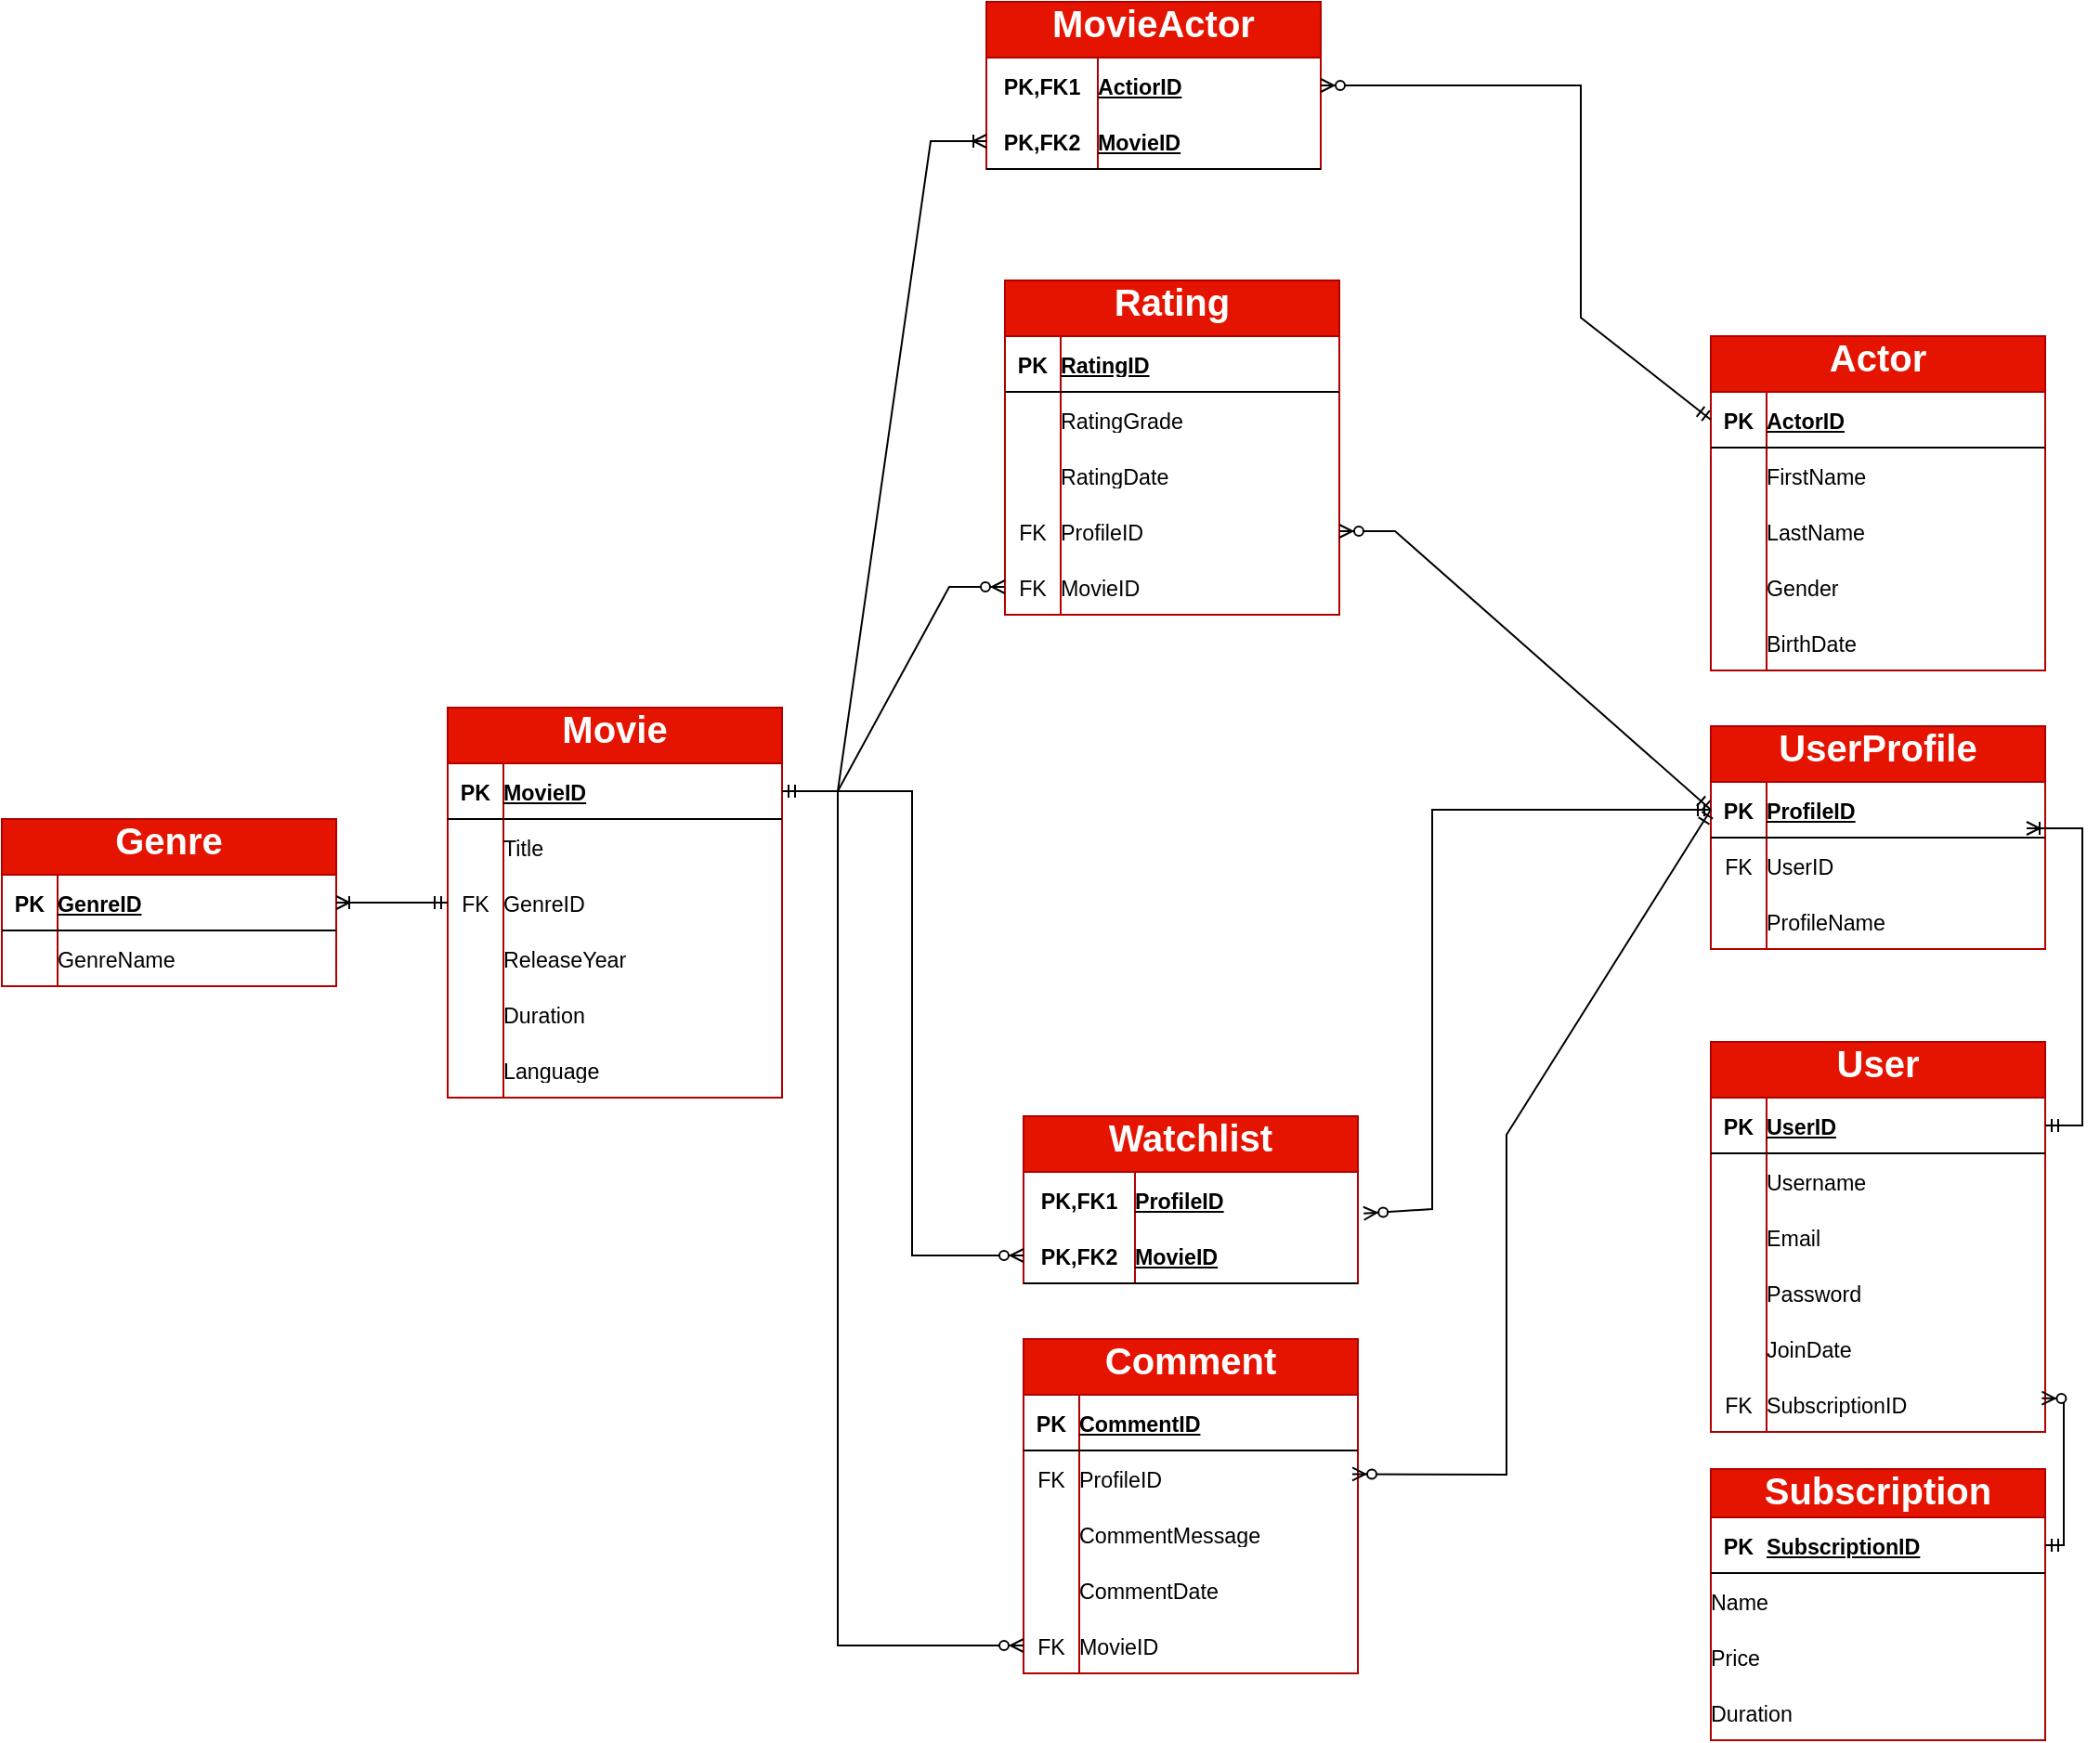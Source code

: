 <mxfile version="28.2.5">
  <diagram name="Page-1" id="Page-1">
    <mxGraphModel dx="1603" dy="969" grid="1" gridSize="10" guides="1" tooltips="1" connect="1" arrows="1" fold="1" page="1" pageScale="1" pageWidth="850" pageHeight="1100" math="0" shadow="0">
      <root>
        <mxCell id="0" />
        <mxCell id="1" parent="0" />
        <UserObject label="" tags="Background" id="2">
          <mxCell style="vsdxID=110000;fillColor=none;gradientColor=none;strokeColor=none;spacingTop=-3;spacingBottom=-3;spacingLeft=-3;spacingRight=-3;points=[];labelBackgroundColor=none;rounded=0;html=1;whiteSpace=wrap;verticalAlign=top;" parent="1" vertex="1">
            <mxGeometry x="1150" y="1550" width="180" height="210" as="geometry" />
          </mxCell>
        </UserObject>
        <mxCell id="3" value="&lt;div style=&quot;&quot;&gt;&lt;font style=&quot;font-family: Helvetica; direction: ltr; letter-spacing: 0px; line-height: 120%; opacity: 1; font-size: 20px; color: rgb(255, 255, 255);&quot;&gt;&lt;b style=&quot;&quot;&gt;User&lt;/b&gt;&lt;/font&gt;&lt;/div&gt;" style="verticalAlign=top;align=center;overflow=width;vsdxID=1;fillColor=#e51400;shape=stencil(tZPdDsIgDIWfhlsChY15PfU9low54hwLm39vL0jUyLLEarxry/ma09ASUY5tNWgCbJyc3euzqaeWiDUBMH2rnZl8RMSGiLKxTu+cPfZ1zIcqKEN0sKfQ4RI5Fghg15hxSWF1r2yjuDP9opgtCzn7Wjqz4IOX+cZ0XZz9+f6HyR6ePjOMEqc2fvCM7M1zmitU/xkABc0UBpBAixwDZIpyiQEUp1JggCKjimOA5H/f1jFZRR+kd+dL8WbF5gY=);strokeColor=#B20000;spacingTop=-3;spacingBottom=-3;spacingLeft=-3;spacingRight=-3;points=[];labelBackgroundColor=none;rounded=0;html=1;whiteSpace=wrap;fontColor=#ffffff;" parent="2" vertex="1">
          <mxGeometry width="180" height="210" as="geometry" />
        </mxCell>
        <mxCell id="4" style="vsdxID=210000;fillColor=none;gradientColor=none;strokeColor=none;spacingTop=-3;spacingBottom=-3;spacingLeft=-3;spacingRight=-3;points=[];labelBackgroundColor=none;rounded=0;html=1;whiteSpace=wrap;" parent="2" vertex="1">
          <mxGeometry y="30" width="180" height="30" as="geometry" />
        </mxCell>
        <mxCell id="5" style="vsdxID=2;fillColor=none;gradientColor=none;shape=stencil(UzV2Ls5ILEhVNTIoLinKz04tz0wpyVA1dlE1MsrMy0gtyiwBslSNXVWNndPyi1LTi/JL81Ig/IJEkEoQKze/DGRCBUSfAUiHkUElMs8NojAnMw9JoaEB2UphfKyKyVaKohDIQPgwLTMnBy5DhsdRFeL1OIa9kIghaDv1ggjFBWi2Axno6QAoBElDxq4A);strokeColor=#000000;spacingTop=-3;spacingBottom=-3;spacingLeft=-3;spacingRight=-3;points=[];labelBackgroundColor=none;rounded=0;html=1;whiteSpace=wrap;" parent="4" vertex="1">
          <mxGeometry width="180" height="30" as="geometry" />
        </mxCell>
        <mxCell id="6" value="&lt;div style=&quot;font-size: 1px&quot;&gt;&lt;font style=&quot;font-size:11.64px;font-family:Helvetica;color:#000000;direction:ltr;letter-spacing:0px;line-height:120%;opacity:1&quot;&gt;&lt;b&gt;PK&lt;/b&gt;&lt;/font&gt;&lt;/div&gt;" style="verticalAlign=middle;align=center;overflow=width;vsdxID=3;fillColor=none;gradientColor=none;shape=stencil(nZJZDsMgDERP43+Kj5Cm94gUUqxSiAjpcvuCrGahFVL4m8HPlkcYsJl0NyqQYgre3dST+qABzyAlWa08hagAW8BmcF5dvZttz37sEpnU3T3ShBf3idQhxXvrLgwashvwJKrRr/8LV6M7MIo14UDGLJWK4HuwGLyMZml+luRfPLhqaWg2MIr8DuIT3xC2Hw==);strokeColor=#000000;spacingTop=-3;spacingBottom=-3;spacingLeft=-3;spacingRight=-3;points=[];labelBackgroundColor=none;rounded=0;html=1;whiteSpace=wrap;" parent="4" vertex="1">
          <mxGeometry width="30" height="30" as="geometry" />
        </mxCell>
        <mxCell id="7" value="&lt;div style=&quot;font-size: 1px&quot;&gt;&lt;font style=&quot;font-size:11.64px;font-family:Helvetica;color:#000000;direction:ltr;letter-spacing:0px;line-height:120%;opacity:1&quot;&gt;&lt;u&gt;&lt;b&gt;UserID&lt;/b&gt;&lt;/u&gt;&lt;/font&gt;&lt;/div&gt;" style="verticalAlign=middle;align=left;overflow=width;vsdxID=4;fillColor=none;gradientColor=none;shape=stencil(nZJZDsMgDERP43+Kj5Cm94gUUqxSiAjpcvuCrGahFVL4m8HPlkcYsJl0NyqQYgre3dST+qABzyAlWa08hagAW8BmcF5dvZttz37sEpnU3T3ShBf3idQhxXvrLgwashvwJKrRr/8LV6M7MIo14UDGLJWK4HuwGLyMZml+luRfPLhqaWg2MIr8DuIT3xC2Hw==);strokeColor=#000000;spacingTop=-3;spacingBottom=-3;spacingLeft=-3;spacingRight=-3;points=[];labelBackgroundColor=none;rounded=0;html=1;whiteSpace=wrap;" parent="4" vertex="1">
          <mxGeometry x="30" width="150" height="30" as="geometry" />
        </mxCell>
        <mxCell id="8" style="vsdxID=510000;fillColor=none;gradientColor=none;strokeColor=none;spacingTop=-3;spacingBottom=-3;spacingLeft=-3;spacingRight=-3;points=[];labelBackgroundColor=none;rounded=0;html=1;whiteSpace=wrap;" parent="2" vertex="1">
          <mxGeometry y="60" width="180" height="30" as="geometry" />
        </mxCell>
        <mxCell id="9" style="vsdxID=6;fillColor=none;gradientColor=none;shape=stencil(nZJZDsMgDERP43+Kj5Cm94gUUqxSiAjpcvuCrGahFVL4m8HPlkcYsJl0NyqQYgre3dST+qABzyAlWa08hagAW8BmcF5dvZttz37sEpnU3T3ShBf3idQhxXvrLgwashvwJKrRr/8LV6M7MIo14UDGLJWK4HuwGLyMZml+luRfPLhqaWg2MIr8DuIT3xC2Hw==);strokeColor=#000000;spacingTop=-3;spacingBottom=-3;spacingLeft=-3;spacingRight=-3;points=[];labelBackgroundColor=none;rounded=0;html=1;whiteSpace=wrap;" parent="8" vertex="1">
          <mxGeometry width="30" height="30" as="geometry" />
        </mxCell>
        <mxCell id="10" value="&lt;div style=&quot;font-size: 1px&quot;&gt;&lt;font style=&quot;font-size:11.64px;font-family:Helvetica;color:#000000;direction:ltr;letter-spacing:0px;line-height:120%;opacity:1&quot;&gt;Username&lt;/font&gt;&lt;/div&gt;" style="verticalAlign=middle;align=left;overflow=width;vsdxID=7;fillColor=none;gradientColor=none;shape=stencil(nZJZDsMgDERP43+Kj5Cm94gUUqxSiAjpcvuCrGahFVL4m8HPlkcYsJl0NyqQYgre3dST+qABzyAlWa08hagAW8BmcF5dvZttz37sEpnU3T3ShBf3idQhxXvrLgwashvwJKrRr/8LV6M7MIo14UDGLJWK4HuwGLyMZml+luRfPLhqaWg2MIr8DuIT3xC2Hw==);strokeColor=#000000;spacingTop=-3;spacingBottom=-3;spacingLeft=-3;spacingRight=-3;points=[];labelBackgroundColor=none;rounded=0;html=1;whiteSpace=wrap;" parent="8" vertex="1">
          <mxGeometry x="30" width="150" height="30" as="geometry" />
        </mxCell>
        <mxCell id="11" style="vsdxID=810000;fillColor=none;gradientColor=none;strokeColor=none;spacingTop=-3;spacingBottom=-3;spacingLeft=-3;spacingRight=-3;points=[];labelBackgroundColor=none;rounded=0;html=1;whiteSpace=wrap;" parent="2" vertex="1">
          <mxGeometry y="90" width="180" height="30" as="geometry" />
        </mxCell>
        <mxCell id="12" style="vsdxID=9;fillColor=none;gradientColor=none;shape=stencil(nZJZDsMgDERP43+Kj5Cm94gUUqxSiAjpcvuCrGahFVL4m8HPlkcYsJl0NyqQYgre3dST+qABzyAlWa08hagAW8BmcF5dvZttz37sEpnU3T3ShBf3idQhxXvrLgwashvwJKrRr/8LV6M7MIo14UDGLJWK4HuwGLyMZml+luRfPLhqaWg2MIr8DuIT3xC2Hw==);strokeColor=#000000;spacingTop=-3;spacingBottom=-3;spacingLeft=-3;spacingRight=-3;points=[];labelBackgroundColor=none;rounded=0;html=1;whiteSpace=wrap;" parent="11" vertex="1">
          <mxGeometry width="30" height="30" as="geometry" />
        </mxCell>
        <mxCell id="13" value="&lt;div style=&quot;font-size: 1px&quot;&gt;&lt;font style=&quot;font-size:11.64px;font-family:Helvetica;color:#000000;direction:ltr;letter-spacing:0px;line-height:120%;opacity:1&quot;&gt;Email&lt;/font&gt;&lt;/div&gt;" style="verticalAlign=middle;align=left;overflow=width;vsdxID=10;fillColor=none;gradientColor=none;shape=stencil(nZJZDsMgDERP43+Kj5Cm94gUUqxSiAjpcvuCrGahFVL4m8HPlkcYsJl0NyqQYgre3dST+qABzyAlWa08hagAW8BmcF5dvZttz37sEpnU3T3ShBf3idQhxXvrLgwashvwJKrRr/8LV6M7MIo14UDGLJWK4HuwGLyMZml+luRfPLhqaWg2MIr8DuIT3xC2Hw==);strokeColor=#000000;spacingTop=-3;spacingBottom=-3;spacingLeft=-3;spacingRight=-3;points=[];labelBackgroundColor=none;rounded=0;html=1;whiteSpace=wrap;" parent="11" vertex="1">
          <mxGeometry x="30" width="150" height="30" as="geometry" />
        </mxCell>
        <mxCell id="14" style="vsdxID=1110000;fillColor=none;gradientColor=none;strokeColor=none;spacingTop=-3;spacingBottom=-3;spacingLeft=-3;spacingRight=-3;points=[];labelBackgroundColor=none;rounded=0;html=1;whiteSpace=wrap;" parent="2" vertex="1">
          <mxGeometry y="120" width="180" height="30" as="geometry" />
        </mxCell>
        <mxCell id="15" style="vsdxID=12;fillColor=none;gradientColor=none;shape=stencil(nZJZDsMgDERP43+Kj5Cm94gUUqxSiAjpcvuCrGahFVL4m8HPlkcYsJl0NyqQYgre3dST+qABzyAlWa08hagAW8BmcF5dvZttz37sEpnU3T3ShBf3idQhxXvrLgwashvwJKrRr/8LV6M7MIo14UDGLJWK4HuwGLyMZml+luRfPLhqaWg2MIr8DuIT3xC2Hw==);strokeColor=#000000;spacingTop=-3;spacingBottom=-3;spacingLeft=-3;spacingRight=-3;points=[];labelBackgroundColor=none;rounded=0;html=1;whiteSpace=wrap;" parent="14" vertex="1">
          <mxGeometry width="30" height="30" as="geometry" />
        </mxCell>
        <mxCell id="16" value="&lt;div style=&quot;font-size: 1px&quot;&gt;&lt;font style=&quot;font-size:11.64px;font-family:Helvetica;color:#000000;direction:ltr;letter-spacing:0px;line-height:120%;opacity:1&quot;&gt;Password&lt;/font&gt;&lt;/div&gt;" style="verticalAlign=middle;align=left;overflow=width;vsdxID=13;fillColor=none;gradientColor=none;shape=stencil(nZJZDsMgDERP43+Kj5Cm94gUUqxSiAjpcvuCrGahFVL4m8HPlkcYsJl0NyqQYgre3dST+qABzyAlWa08hagAW8BmcF5dvZttz37sEpnU3T3ShBf3idQhxXvrLgwashvwJKrRr/8LV6M7MIo14UDGLJWK4HuwGLyMZml+luRfPLhqaWg2MIr8DuIT3xC2Hw==);strokeColor=#000000;spacingTop=-3;spacingBottom=-3;spacingLeft=-3;spacingRight=-3;points=[];labelBackgroundColor=none;rounded=0;html=1;whiteSpace=wrap;" parent="14" vertex="1">
          <mxGeometry x="30" width="150" height="30" as="geometry" />
        </mxCell>
        <mxCell id="17" style="vsdxID=1410000;fillColor=none;gradientColor=none;strokeColor=none;spacingTop=-3;spacingBottom=-3;spacingLeft=-3;spacingRight=-3;points=[];labelBackgroundColor=none;rounded=0;html=1;whiteSpace=wrap;" parent="2" vertex="1">
          <mxGeometry y="150" width="180" height="30" as="geometry" />
        </mxCell>
        <mxCell id="18" style="vsdxID=15;fillColor=none;gradientColor=none;shape=stencil(nZJZDsMgDERP43+Kj5Cm94gUUqxSiAjpcvuCrGahFVL4m8HPlkcYsJl0NyqQYgre3dST+qABzyAlWa08hagAW8BmcF5dvZttz37sEpnU3T3ShBf3idQhxXvrLgwashvwJKrRr/8LV6M7MIo14UDGLJWK4HuwGLyMZml+luRfPLhqaWg2MIr8DuIT3xC2Hw==);strokeColor=#000000;spacingTop=-3;spacingBottom=-3;spacingLeft=-3;spacingRight=-3;points=[];labelBackgroundColor=none;rounded=0;html=1;whiteSpace=wrap;" parent="17" vertex="1">
          <mxGeometry width="30" height="30" as="geometry" />
        </mxCell>
        <mxCell id="19" value="&lt;div style=&quot;font-size: 1px&quot;&gt;&lt;font style=&quot;font-size:11.64px;font-family:Helvetica;color:#000000;direction:ltr;letter-spacing:0px;line-height:120%;opacity:1&quot;&gt;JoinDate&lt;/font&gt;&lt;/div&gt;" style="verticalAlign=middle;align=left;overflow=width;vsdxID=16;fillColor=none;gradientColor=none;shape=stencil(nZJZDsMgDERP43+Kj5Cm94gUUqxSiAjpcvuCrGahFVL4m8HPlkcYsJl0NyqQYgre3dST+qABzyAlWa08hagAW8BmcF5dvZttz37sEpnU3T3ShBf3idQhxXvrLgwashvwJKrRr/8LV6M7MIo14UDGLJWK4HuwGLyMZml+luRfPLhqaWg2MIr8DuIT3xC2Hw==);strokeColor=#000000;spacingTop=-3;spacingBottom=-3;spacingLeft=-3;spacingRight=-3;points=[];labelBackgroundColor=none;rounded=0;html=1;whiteSpace=wrap;" parent="17" vertex="1">
          <mxGeometry x="30" width="150" height="30" as="geometry" />
        </mxCell>
        <mxCell id="20" style="vsdxID=1710000;fillColor=none;gradientColor=none;strokeColor=none;spacingTop=-3;spacingBottom=-3;spacingLeft=-3;spacingRight=-3;points=[];labelBackgroundColor=none;rounded=0;html=1;whiteSpace=wrap;" parent="2" vertex="1">
          <mxGeometry y="180" width="180" height="30" as="geometry" />
        </mxCell>
        <mxCell id="21" value="&lt;div style=&quot;font-size: 1px&quot;&gt;&lt;font style=&quot;font-size:11.64px;font-family:Helvetica;color:#000000;direction:ltr;letter-spacing:0px;line-height:120%;opacity:1&quot;&gt;FK&lt;/font&gt;&lt;/div&gt;" style="verticalAlign=middle;align=center;overflow=width;vsdxID=18;fillColor=none;gradientColor=none;shape=stencil(nZJZDsMgDERP43+Kj5Cm94gUUqxSiAjpcvuCrGahFVL4m8HPlkcYsJl0NyqQYgre3dST+qABzyAlWa08hagAW8BmcF5dvZttz37sEpnU3T3ShBf3idQhxXvrLgwashvwJKrRr/8LV6M7MIo14UDGLJWK4HuwGLyMZml+luRfPLhqaWg2MIr8DuIT3xC2Hw==);strokeColor=#000000;spacingTop=-3;spacingBottom=-3;spacingLeft=-3;spacingRight=-3;points=[];labelBackgroundColor=none;rounded=0;html=1;whiteSpace=wrap;" parent="20" vertex="1">
          <mxGeometry width="30" height="30" as="geometry" />
        </mxCell>
        <mxCell id="22" value="&lt;div style=&quot;font-size: 1px&quot;&gt;&lt;font style=&quot;font-size:11.64px;font-family:Helvetica;color:#000000;direction:ltr;letter-spacing:0px;line-height:120%;opacity:1&quot;&gt;SubscriptionID&lt;/font&gt;&lt;/div&gt;" style="verticalAlign=middle;align=left;overflow=width;vsdxID=19;fillColor=none;gradientColor=none;shape=stencil(nZJZDsMgDERP43+Kj5Cm94gUUqxSiAjpcvuCrGahFVL4m8HPlkcYsJl0NyqQYgre3dST+qABzyAlWa08hagAW8BmcF5dvZttz37sEpnU3T3ShBf3idQhxXvrLgwashvwJKrRr/8LV6M7MIo14UDGLJWK4HuwGLyMZml+luRfPLhqaWg2MIr8DuIT3xC2Hw==);strokeColor=#000000;spacingTop=-3;spacingBottom=-3;spacingLeft=-3;spacingRight=-3;points=[];labelBackgroundColor=none;rounded=0;html=1;whiteSpace=wrap;" parent="20" vertex="1">
          <mxGeometry x="30" width="150" height="30" as="geometry" />
        </mxCell>
        <UserObject label="" tags="Background" id="23">
          <mxCell style="vsdxID=2010000;fillColor=none;gradientColor=none;strokeColor=none;spacingTop=-3;spacingBottom=-3;spacingLeft=-3;spacingRight=-3;points=[];labelBackgroundColor=none;rounded=0;html=1;whiteSpace=wrap;verticalAlign=top;" parent="1" vertex="1">
            <mxGeometry x="780" y="1710" width="180" height="180" as="geometry" />
          </mxCell>
        </UserObject>
        <mxCell id="24" value="&lt;div style=&quot;&quot;&gt;&lt;font style=&quot;font-family: Helvetica; direction: ltr; letter-spacing: 0px; line-height: 120%; opacity: 1; font-size: 20px; color: rgb(255, 255, 255);&quot;&gt;&lt;b style=&quot;&quot;&gt;Comment&lt;/b&gt;&lt;/font&gt;&lt;/div&gt;" style="verticalAlign=top;align=center;overflow=width;vsdxID=20;fillColor=#e51400;shape=stencil(tVPbDsIgDP2avi6MRvR9zv9YMiZEhIXN298LEl2EzAyNb6ftOc0ptIDVIJqeAyXDaM2BX2Q7CsAtUCq14FaODgHWgFVnLN9bc9JtiPvGMz06mrPvcA064hWU3EJUsoKtH5ldICupZ8lknliSr6mJBQcm851UKsz+qv9hsqenZYazyLGNHzxn9p7KS/snAsQCMUew+vQ0CZvl+tnk+on+6m21orVyIL4hlwr3h/Ud);strokeColor=#B20000;spacingTop=-3;spacingBottom=-3;spacingLeft=-3;spacingRight=-3;points=[];labelBackgroundColor=none;rounded=0;html=1;whiteSpace=wrap;fontColor=#ffffff;" parent="23" vertex="1">
          <mxGeometry width="180" height="180" as="geometry" />
        </mxCell>
        <mxCell id="25" style="vsdxID=2110000;fillColor=none;gradientColor=none;strokeColor=none;spacingTop=-3;spacingBottom=-3;spacingLeft=-3;spacingRight=-3;points=[];labelBackgroundColor=none;rounded=0;html=1;whiteSpace=wrap;" parent="23" vertex="1">
          <mxGeometry y="30" width="180" height="30" as="geometry" />
        </mxCell>
        <mxCell id="26" style="vsdxID=21;fillColor=none;gradientColor=none;shape=stencil(UzV2Ls5ILEhVNTIoLinKz04tz0wpyVA1dlE1MsrMy0gtyiwBslSNXVWNndPyi1LTi/JL81Ig/IJEkEoQKze/DGRCBUSfAUiHkUElMs8NojAnMw9JoaEB2UphfKyKyVaKohDIQPgwLTMnBy5DhsdRFeL1OIa9kIghaDv1ggjFBWi2Axno6QAoBElDxq4A);strokeColor=#000000;spacingTop=-3;spacingBottom=-3;spacingLeft=-3;spacingRight=-3;points=[];labelBackgroundColor=none;rounded=0;html=1;whiteSpace=wrap;" parent="25" vertex="1">
          <mxGeometry width="180" height="30" as="geometry" />
        </mxCell>
        <mxCell id="27" value="&lt;div style=&quot;font-size: 1px&quot;&gt;&lt;font style=&quot;font-size:11.64px;font-family:Helvetica;color:#000000;direction:ltr;letter-spacing:0px;line-height:120%;opacity:1&quot;&gt;&lt;b&gt;PK&lt;/b&gt;&lt;/font&gt;&lt;/div&gt;" style="verticalAlign=middle;align=center;overflow=width;vsdxID=22;fillColor=none;gradientColor=none;shape=stencil(nZJZDsMgDERP43+Kj5Cm94gUUqxSiAjpcvuCrGahFVL4m8HPlkcYsJl0NyqQYgre3dST+qABzyAlWa08hagAW8BmcF5dvZttz37sEpnU3T3ShBf3idQhxXvrLgwashvwJKrRr/8LV6M7MIo14UDGLJWK4HuwGLyMZml+luRfPLhqaWg2MIr8DuIT3xC2Hw==);strokeColor=#000000;spacingTop=-3;spacingBottom=-3;spacingLeft=-3;spacingRight=-3;points=[];labelBackgroundColor=none;rounded=0;html=1;whiteSpace=wrap;" parent="25" vertex="1">
          <mxGeometry width="30" height="30" as="geometry" />
        </mxCell>
        <mxCell id="28" value="&lt;div style=&quot;font-size: 1px&quot;&gt;&lt;font style=&quot;font-size:11.64px;font-family:Helvetica;color:#000000;direction:ltr;letter-spacing:0px;line-height:120%;opacity:1&quot;&gt;&lt;u&gt;&lt;b&gt;CommentID&lt;/b&gt;&lt;/u&gt;&lt;/font&gt;&lt;/div&gt;" style="verticalAlign=middle;align=left;overflow=width;vsdxID=23;fillColor=none;gradientColor=none;shape=stencil(nZJZDsMgDERP43+Kj5Cm94gUUqxSiAjpcvuCrGahFVL4m8HPlkcYsJl0NyqQYgre3dST+qABzyAlWa08hagAW8BmcF5dvZttz37sEpnU3T3ShBf3idQhxXvrLgwashvwJKrRr/8LV6M7MIo14UDGLJWK4HuwGLyMZml+luRfPLhqaWg2MIr8DuIT3xC2Hw==);strokeColor=#000000;spacingTop=-3;spacingBottom=-3;spacingLeft=-3;spacingRight=-3;points=[];labelBackgroundColor=none;rounded=0;html=1;whiteSpace=wrap;" parent="25" vertex="1">
          <mxGeometry x="30" width="150" height="30" as="geometry" />
        </mxCell>
        <mxCell id="29" style="vsdxID=2410000;fillColor=none;gradientColor=none;strokeColor=none;spacingTop=-3;spacingBottom=-3;spacingLeft=-3;spacingRight=-3;points=[];labelBackgroundColor=none;rounded=0;html=1;whiteSpace=wrap;" parent="23" vertex="1">
          <mxGeometry y="60" width="180" height="30" as="geometry" />
        </mxCell>
        <mxCell id="30" value="&lt;div style=&quot;font-size: 1px&quot;&gt;&lt;font style=&quot;font-size:11.64px;font-family:Helvetica;color:#000000;direction:ltr;letter-spacing:0px;line-height:120%;opacity:1&quot;&gt;FK&lt;/font&gt;&lt;/div&gt;" style="verticalAlign=middle;align=center;overflow=width;vsdxID=25;fillColor=none;gradientColor=none;shape=stencil(nZJZDsMgDERP43+Kj5Cm94gUUqxSiAjpcvuCrGahFVL4m8HPlkcYsJl0NyqQYgre3dST+qABzyAlWa08hagAW8BmcF5dvZttz37sEpnU3T3ShBf3idQhxXvrLgwashvwJKrRr/8LV6M7MIo14UDGLJWK4HuwGLyMZml+luRfPLhqaWg2MIr8DuIT3xC2Hw==);strokeColor=#000000;spacingTop=-3;spacingBottom=-3;spacingLeft=-3;spacingRight=-3;points=[];labelBackgroundColor=none;rounded=0;html=1;whiteSpace=wrap;" parent="29" vertex="1">
          <mxGeometry width="30" height="30" as="geometry" />
        </mxCell>
        <mxCell id="31" value="&lt;div style=&quot;font-size: 1px&quot;&gt;&lt;font style=&quot;font-size:11.64px;font-family:Helvetica;color:#000000;direction:ltr;letter-spacing:0px;line-height:120%;opacity:1&quot;&gt;ProfileID&lt;/font&gt;&lt;/div&gt;" style="verticalAlign=middle;align=left;overflow=width;vsdxID=26;fillColor=none;gradientColor=none;shape=stencil(nZJZDsMgDERP43+Kj5Cm94gUUqxSiAjpcvuCrGahFVL4m8HPlkcYsJl0NyqQYgre3dST+qABzyAlWa08hagAW8BmcF5dvZttz37sEpnU3T3ShBf3idQhxXvrLgwashvwJKrRr/8LV6M7MIo14UDGLJWK4HuwGLyMZml+luRfPLhqaWg2MIr8DuIT3xC2Hw==);strokeColor=#000000;spacingTop=-3;spacingBottom=-3;spacingLeft=-3;spacingRight=-3;points=[];labelBackgroundColor=none;rounded=0;html=1;whiteSpace=wrap;" parent="29" vertex="1">
          <mxGeometry x="30" width="150" height="30" as="geometry" />
        </mxCell>
        <mxCell id="32" style="vsdxID=2710000;fillColor=none;gradientColor=none;strokeColor=none;spacingTop=-3;spacingBottom=-3;spacingLeft=-3;spacingRight=-3;points=[];labelBackgroundColor=none;rounded=0;html=1;whiteSpace=wrap;" parent="23" vertex="1">
          <mxGeometry y="90" width="180" height="30" as="geometry" />
        </mxCell>
        <mxCell id="33" style="vsdxID=28;fillColor=none;gradientColor=none;shape=stencil(nZJZDsMgDERP43+Kj5Cm94gUUqxSiAjpcvuCrGahFVL4m8HPlkcYsJl0NyqQYgre3dST+qABzyAlWa08hagAW8BmcF5dvZttz37sEpnU3T3ShBf3idQhxXvrLgwashvwJKrRr/8LV6M7MIo14UDGLJWK4HuwGLyMZml+luRfPLhqaWg2MIr8DuIT3xC2Hw==);strokeColor=#000000;spacingTop=-3;spacingBottom=-3;spacingLeft=-3;spacingRight=-3;points=[];labelBackgroundColor=none;rounded=0;html=1;whiteSpace=wrap;" parent="32" vertex="1">
          <mxGeometry width="30" height="30" as="geometry" />
        </mxCell>
        <mxCell id="34" value="&lt;div style=&quot;font-size: 1px&quot;&gt;&lt;font style=&quot;font-size:11.64px;font-family:Helvetica;color:#000000;direction:ltr;letter-spacing:0px;line-height:120%;opacity:1&quot;&gt;CommentMessage&lt;/font&gt;&lt;/div&gt;" style="verticalAlign=middle;align=left;overflow=width;vsdxID=29;fillColor=none;gradientColor=none;shape=stencil(nZJZDsMgDERP43+Kj5Cm94gUUqxSiAjpcvuCrGahFVL4m8HPlkcYsJl0NyqQYgre3dST+qABzyAlWa08hagAW8BmcF5dvZttz37sEpnU3T3ShBf3idQhxXvrLgwashvwJKrRr/8LV6M7MIo14UDGLJWK4HuwGLyMZml+luRfPLhqaWg2MIr8DuIT3xC2Hw==);strokeColor=#000000;spacingTop=-3;spacingBottom=-3;spacingLeft=-3;spacingRight=-3;points=[];labelBackgroundColor=none;rounded=0;html=1;whiteSpace=wrap;" parent="32" vertex="1">
          <mxGeometry x="30" width="150" height="30" as="geometry" />
        </mxCell>
        <mxCell id="35" style="vsdxID=3010000;fillColor=none;gradientColor=none;strokeColor=none;spacingTop=-3;spacingBottom=-3;spacingLeft=-3;spacingRight=-3;points=[];labelBackgroundColor=none;rounded=0;html=1;whiteSpace=wrap;" parent="23" vertex="1">
          <mxGeometry y="120" width="180" height="30" as="geometry" />
        </mxCell>
        <mxCell id="36" style="vsdxID=31;fillColor=none;gradientColor=none;shape=stencil(nZJZDsMgDERP43+Kj5Cm94gUUqxSiAjpcvuCrGahFVL4m8HPlkcYsJl0NyqQYgre3dST+qABzyAlWa08hagAW8BmcF5dvZttz37sEpnU3T3ShBf3idQhxXvrLgwashvwJKrRr/8LV6M7MIo14UDGLJWK4HuwGLyMZml+luRfPLhqaWg2MIr8DuIT3xC2Hw==);strokeColor=#000000;spacingTop=-3;spacingBottom=-3;spacingLeft=-3;spacingRight=-3;points=[];labelBackgroundColor=none;rounded=0;html=1;whiteSpace=wrap;" parent="35" vertex="1">
          <mxGeometry width="30" height="30" as="geometry" />
        </mxCell>
        <mxCell id="37" value="&lt;div style=&quot;font-size: 1px&quot;&gt;&lt;font style=&quot;font-size:11.64px;font-family:Helvetica;color:#000000;direction:ltr;letter-spacing:0px;line-height:120%;opacity:1&quot;&gt;CommentDate&lt;/font&gt;&lt;/div&gt;" style="verticalAlign=middle;align=left;overflow=width;vsdxID=32;fillColor=none;gradientColor=none;shape=stencil(nZJZDsMgDERP43+Kj5Cm94gUUqxSiAjpcvuCrGahFVL4m8HPlkcYsJl0NyqQYgre3dST+qABzyAlWa08hagAW8BmcF5dvZttz37sEpnU3T3ShBf3idQhxXvrLgwashvwJKrRr/8LV6M7MIo14UDGLJWK4HuwGLyMZml+luRfPLhqaWg2MIr8DuIT3xC2Hw==);strokeColor=#000000;spacingTop=-3;spacingBottom=-3;spacingLeft=-3;spacingRight=-3;points=[];labelBackgroundColor=none;rounded=0;html=1;whiteSpace=wrap;" parent="35" vertex="1">
          <mxGeometry x="30" width="150" height="30" as="geometry" />
        </mxCell>
        <mxCell id="38" style="vsdxID=3310000;fillColor=none;gradientColor=none;strokeColor=none;spacingTop=-3;spacingBottom=-3;spacingLeft=-3;spacingRight=-3;points=[];labelBackgroundColor=none;rounded=0;html=1;whiteSpace=wrap;" parent="23" vertex="1">
          <mxGeometry y="150" width="180" height="30" as="geometry" />
        </mxCell>
        <mxCell id="39" value="&lt;div style=&quot;font-size: 1px&quot;&gt;&lt;font style=&quot;font-size:11.64px;font-family:Helvetica;color:#000000;direction:ltr;letter-spacing:0px;line-height:120%;opacity:1&quot;&gt;FK&lt;/font&gt;&lt;/div&gt;" style="verticalAlign=middle;align=center;overflow=width;vsdxID=34;fillColor=none;gradientColor=none;shape=stencil(nZJZDsMgDERP43+Kj5Cm94gUUqxSiAjpcvuCrGahFVL4m8HPlkcYsJl0NyqQYgre3dST+qABzyAlWa08hagAW8BmcF5dvZttz37sEpnU3T3ShBf3idQhxXvrLgwashvwJKrRr/8LV6M7MIo14UDGLJWK4HuwGLyMZml+luRfPLhqaWg2MIr8DuIT3xC2Hw==);strokeColor=#000000;spacingTop=-3;spacingBottom=-3;spacingLeft=-3;spacingRight=-3;points=[];labelBackgroundColor=none;rounded=0;html=1;whiteSpace=wrap;" parent="38" vertex="1">
          <mxGeometry width="30" height="30" as="geometry" />
        </mxCell>
        <mxCell id="40" value="&lt;div style=&quot;font-size: 1px&quot;&gt;&lt;font style=&quot;font-size:11.64px;font-family:Helvetica;color:#000000;direction:ltr;letter-spacing:0px;line-height:120%;opacity:1&quot;&gt;MovieID&lt;/font&gt;&lt;/div&gt;" style="verticalAlign=middle;align=left;overflow=width;vsdxID=35;fillColor=none;gradientColor=none;shape=stencil(nZJZDsMgDERP43+Kj5Cm94gUUqxSiAjpcvuCrGahFVL4m8HPlkcYsJl0NyqQYgre3dST+qABzyAlWa08hagAW8BmcF5dvZttz37sEpnU3T3ShBf3idQhxXvrLgwashvwJKrRr/8LV6M7MIo14UDGLJWK4HuwGLyMZml+luRfPLhqaWg2MIr8DuIT3xC2Hw==);strokeColor=#000000;spacingTop=-3;spacingBottom=-3;spacingLeft=-3;spacingRight=-3;points=[];labelBackgroundColor=none;rounded=0;html=1;whiteSpace=wrap;" parent="38" vertex="1">
          <mxGeometry x="30" width="150" height="30" as="geometry" />
        </mxCell>
        <UserObject label="" tags="Background" id="41">
          <mxCell style="vsdxID=3610000;fillColor=none;gradientColor=none;strokeColor=none;spacingTop=-3;spacingBottom=-3;spacingLeft=-3;spacingRight=-3;points=[];labelBackgroundColor=none;rounded=0;html=1;whiteSpace=wrap;" parent="1" vertex="1">
            <mxGeometry x="470" y="1370" width="180" height="210" as="geometry" />
          </mxCell>
        </UserObject>
        <mxCell id="42" value="&lt;div style=&quot;&quot;&gt;&lt;font style=&quot;font-family: Helvetica; direction: ltr; letter-spacing: 0px; line-height: 120%; opacity: 1; font-size: 20px; color: rgb(255, 255, 255);&quot;&gt;&lt;b style=&quot;&quot;&gt;Movie&lt;/b&gt;&lt;/font&gt;&lt;/div&gt;" style="verticalAlign=top;align=center;overflow=width;vsdxID=36;fillColor=#e51400;shape=stencil(tZPdDsIgDIWfhlsChY15PfU9low54hwLm39vL0jUyLLEarxry/ma09ASUY5tNWgCbJyc3euzqaeWiDUBMH2rnZl8RMSGiLKxTu+cPfZ1zIcqKEN0sKfQ4RI5Fghg15hxSWF1r2yjuDP9opgtCzn7Wjqz4IOX+cZ0XZz9+f6HyR6ePjOMEqc2fvCM7M1zmitU/xkABc0UBpBAixwDZIpyiQEUp1JggCKjimOA5H/f1jFZRR+kd+dL8WbF5gY=);strokeColor=#B20000;spacingTop=-3;spacingBottom=-3;spacingLeft=-3;spacingRight=-3;points=[];labelBackgroundColor=none;rounded=0;html=1;whiteSpace=wrap;fontColor=#ffffff;" parent="41" vertex="1">
          <mxGeometry width="180" height="210" as="geometry" />
        </mxCell>
        <mxCell id="43" style="vsdxID=3710000;fillColor=none;gradientColor=none;strokeColor=none;spacingTop=-3;spacingBottom=-3;spacingLeft=-3;spacingRight=-3;points=[];labelBackgroundColor=none;rounded=0;html=1;whiteSpace=wrap;" parent="41" vertex="1">
          <mxGeometry y="30" width="180" height="30" as="geometry" />
        </mxCell>
        <mxCell id="44" style="vsdxID=37;fillColor=none;gradientColor=none;shape=stencil(UzV2Ls5ILEhVNTIoLinKz04tz0wpyVA1dlE1MsrMy0gtyiwBslSNXVWNndPyi1LTi/JL81Ig/IJEkEoQKze/DGRCBUSfAUiHkUElMs8NojAnMw9JoaEB2UphfKyKyVaKohDIQPgwLTMnBy5DhsdRFeL1OIa9kIghaDv1ggjFBWi2Axno6QAoBElDxq4A);strokeColor=#000000;spacingTop=-3;spacingBottom=-3;spacingLeft=-3;spacingRight=-3;points=[];labelBackgroundColor=none;rounded=0;html=1;whiteSpace=wrap;" parent="43" vertex="1">
          <mxGeometry width="180" height="30" as="geometry" />
        </mxCell>
        <mxCell id="45" value="&lt;div style=&quot;font-size: 1px&quot;&gt;&lt;font style=&quot;font-size:11.64px;font-family:Helvetica;color:#000000;direction:ltr;letter-spacing:0px;line-height:120%;opacity:1&quot;&gt;&lt;b&gt;PK&lt;/b&gt;&lt;/font&gt;&lt;/div&gt;" style="verticalAlign=middle;align=center;overflow=width;vsdxID=38;fillColor=none;gradientColor=none;shape=stencil(nZJZDsMgDERP43+Kj5Cm94gUUqxSiAjpcvuCrGahFVL4m8HPlkcYsJl0NyqQYgre3dST+qABzyAlWa08hagAW8BmcF5dvZttz37sEpnU3T3ShBf3idQhxXvrLgwashvwJKrRr/8LV6M7MIo14UDGLJWK4HuwGLyMZml+luRfPLhqaWg2MIr8DuIT3xC2Hw==);strokeColor=#000000;spacingTop=-3;spacingBottom=-3;spacingLeft=-3;spacingRight=-3;points=[];labelBackgroundColor=none;rounded=0;html=1;whiteSpace=wrap;" parent="43" vertex="1">
          <mxGeometry width="30" height="30" as="geometry" />
        </mxCell>
        <mxCell id="46" value="&lt;div style=&quot;font-size: 1px&quot;&gt;&lt;font style=&quot;font-size:11.64px;font-family:Helvetica;color:#000000;direction:ltr;letter-spacing:0px;line-height:120%;opacity:1&quot;&gt;&lt;u&gt;&lt;b&gt;MovieID&lt;/b&gt;&lt;/u&gt;&lt;/font&gt;&lt;/div&gt;" style="verticalAlign=middle;align=left;overflow=width;vsdxID=39;fillColor=none;gradientColor=none;shape=stencil(nZJZDsMgDERP43+Kj5Cm94gUUqxSiAjpcvuCrGahFVL4m8HPlkcYsJl0NyqQYgre3dST+qABzyAlWa08hagAW8BmcF5dvZttz37sEpnU3T3ShBf3idQhxXvrLgwashvwJKrRr/8LV6M7MIo14UDGLJWK4HuwGLyMZml+luRfPLhqaWg2MIr8DuIT3xC2Hw==);strokeColor=#000000;spacingTop=-3;spacingBottom=-3;spacingLeft=-3;spacingRight=-3;points=[];labelBackgroundColor=none;rounded=0;html=1;whiteSpace=wrap;" parent="43" vertex="1">
          <mxGeometry x="30" width="150" height="30" as="geometry" />
        </mxCell>
        <mxCell id="47" style="vsdxID=4010000;fillColor=none;gradientColor=none;strokeColor=none;spacingTop=-3;spacingBottom=-3;spacingLeft=-3;spacingRight=-3;points=[];labelBackgroundColor=none;rounded=0;html=1;whiteSpace=wrap;" parent="41" vertex="1">
          <mxGeometry y="60" width="180" height="30" as="geometry" />
        </mxCell>
        <mxCell id="48" style="vsdxID=41;fillColor=none;gradientColor=none;shape=stencil(nZJZDsMgDERP43+Kj5Cm94gUUqxSiAjpcvuCrGahFVL4m8HPlkcYsJl0NyqQYgre3dST+qABzyAlWa08hagAW8BmcF5dvZttz37sEpnU3T3ShBf3idQhxXvrLgwashvwJKrRr/8LV6M7MIo14UDGLJWK4HuwGLyMZml+luRfPLhqaWg2MIr8DuIT3xC2Hw==);strokeColor=#000000;spacingTop=-3;spacingBottom=-3;spacingLeft=-3;spacingRight=-3;points=[];labelBackgroundColor=none;rounded=0;html=1;whiteSpace=wrap;" parent="47" vertex="1">
          <mxGeometry width="30" height="30" as="geometry" />
        </mxCell>
        <mxCell id="49" value="&lt;div style=&quot;font-size: 1px&quot;&gt;&lt;font style=&quot;font-size:11.64px;font-family:Helvetica;color:#000000;direction:ltr;letter-spacing:0px;line-height:120%;opacity:1&quot;&gt;Title&lt;/font&gt;&lt;/div&gt;" style="verticalAlign=middle;align=left;overflow=width;vsdxID=42;fillColor=none;gradientColor=none;shape=stencil(nZJZDsMgDERP43+Kj5Cm94gUUqxSiAjpcvuCrGahFVL4m8HPlkcYsJl0NyqQYgre3dST+qABzyAlWa08hagAW8BmcF5dvZttz37sEpnU3T3ShBf3idQhxXvrLgwashvwJKrRr/8LV6M7MIo14UDGLJWK4HuwGLyMZml+luRfPLhqaWg2MIr8DuIT3xC2Hw==);strokeColor=#000000;spacingTop=-3;spacingBottom=-3;spacingLeft=-3;spacingRight=-3;points=[];labelBackgroundColor=none;rounded=0;html=1;whiteSpace=wrap;" parent="47" vertex="1">
          <mxGeometry x="30" width="150" height="30" as="geometry" />
        </mxCell>
        <mxCell id="50" style="vsdxID=4310000;fillColor=none;gradientColor=none;strokeColor=none;spacingTop=-3;spacingBottom=-3;spacingLeft=-3;spacingRight=-3;points=[];labelBackgroundColor=none;rounded=0;html=1;whiteSpace=wrap;" parent="41" vertex="1">
          <mxGeometry y="90" width="180" height="30" as="geometry" />
        </mxCell>
        <mxCell id="51" value="&lt;div style=&quot;font-size: 1px&quot;&gt;&lt;font style=&quot;font-size:11.64px;font-family:Helvetica;color:#000000;direction:ltr;letter-spacing:0px;line-height:120%;opacity:1&quot;&gt;FK&lt;/font&gt;&lt;/div&gt;" style="verticalAlign=middle;align=center;overflow=width;vsdxID=44;fillColor=none;gradientColor=none;shape=stencil(nZJZDsMgDERP43+Kj5Cm94gUUqxSiAjpcvuCrGahFVL4m8HPlkcYsJl0NyqQYgre3dST+qABzyAlWa08hagAW8BmcF5dvZttz37sEpnU3T3ShBf3idQhxXvrLgwashvwJKrRr/8LV6M7MIo14UDGLJWK4HuwGLyMZml+luRfPLhqaWg2MIr8DuIT3xC2Hw==);strokeColor=#000000;spacingTop=-3;spacingBottom=-3;spacingLeft=-3;spacingRight=-3;points=[];labelBackgroundColor=none;rounded=0;html=1;whiteSpace=wrap;" parent="50" vertex="1">
          <mxGeometry width="30" height="30" as="geometry" />
        </mxCell>
        <mxCell id="52" value="&lt;div style=&quot;font-size: 1px&quot;&gt;&lt;font style=&quot;font-size:11.64px;font-family:Helvetica;color:#000000;direction:ltr;letter-spacing:0px;line-height:120%;opacity:1&quot;&gt;GenreID&lt;/font&gt;&lt;/div&gt;" style="verticalAlign=middle;align=left;overflow=width;vsdxID=45;fillColor=none;gradientColor=none;shape=stencil(nZJZDsMgDERP43+Kj5Cm94gUUqxSiAjpcvuCrGahFVL4m8HPlkcYsJl0NyqQYgre3dST+qABzyAlWa08hagAW8BmcF5dvZttz37sEpnU3T3ShBf3idQhxXvrLgwashvwJKrRr/8LV6M7MIo14UDGLJWK4HuwGLyMZml+luRfPLhqaWg2MIr8DuIT3xC2Hw==);strokeColor=#000000;spacingTop=-3;spacingBottom=-3;spacingLeft=-3;spacingRight=-3;points=[];labelBackgroundColor=none;rounded=0;html=1;whiteSpace=wrap;" parent="50" vertex="1">
          <mxGeometry x="30" width="150" height="30" as="geometry" />
        </mxCell>
        <mxCell id="53" style="vsdxID=4610000;fillColor=none;gradientColor=none;strokeColor=none;spacingTop=-3;spacingBottom=-3;spacingLeft=-3;spacingRight=-3;points=[];labelBackgroundColor=none;rounded=0;html=1;whiteSpace=wrap;" parent="41" vertex="1">
          <mxGeometry y="120" width="180" height="30" as="geometry" />
        </mxCell>
        <mxCell id="54" style="vsdxID=47;fillColor=none;gradientColor=none;shape=stencil(nZJZDsMgDERP43+Kj5Cm94gUUqxSiAjpcvuCrGahFVL4m8HPlkcYsJl0NyqQYgre3dST+qABzyAlWa08hagAW8BmcF5dvZttz37sEpnU3T3ShBf3idQhxXvrLgwashvwJKrRr/8LV6M7MIo14UDGLJWK4HuwGLyMZml+luRfPLhqaWg2MIr8DuIT3xC2Hw==);strokeColor=#000000;spacingTop=-3;spacingBottom=-3;spacingLeft=-3;spacingRight=-3;points=[];labelBackgroundColor=none;rounded=0;html=1;whiteSpace=wrap;" parent="53" vertex="1">
          <mxGeometry width="30" height="30" as="geometry" />
        </mxCell>
        <mxCell id="55" value="&lt;div style=&quot;font-size: 1px&quot;&gt;&lt;font style=&quot;font-size:11.64px;font-family:Helvetica;color:#000000;direction:ltr;letter-spacing:0px;line-height:120%;opacity:1&quot;&gt;ReleaseYear&lt;/font&gt;&lt;/div&gt;" style="verticalAlign=middle;align=left;overflow=width;vsdxID=48;fillColor=none;gradientColor=none;shape=stencil(nZJZDsMgDERP43+Kj5Cm94gUUqxSiAjpcvuCrGahFVL4m8HPlkcYsJl0NyqQYgre3dST+qABzyAlWa08hagAW8BmcF5dvZttz37sEpnU3T3ShBf3idQhxXvrLgwashvwJKrRr/8LV6M7MIo14UDGLJWK4HuwGLyMZml+luRfPLhqaWg2MIr8DuIT3xC2Hw==);strokeColor=#000000;spacingTop=-3;spacingBottom=-3;spacingLeft=-3;spacingRight=-3;points=[];labelBackgroundColor=none;rounded=0;html=1;whiteSpace=wrap;" parent="53" vertex="1">
          <mxGeometry x="30" width="150" height="30" as="geometry" />
        </mxCell>
        <mxCell id="56" style="vsdxID=4910000;fillColor=none;gradientColor=none;strokeColor=none;spacingTop=-3;spacingBottom=-3;spacingLeft=-3;spacingRight=-3;points=[];labelBackgroundColor=none;rounded=0;html=1;whiteSpace=wrap;align=left;" parent="41" vertex="1">
          <mxGeometry y="150" width="180" height="30" as="geometry" />
        </mxCell>
        <mxCell id="57" style="vsdxID=50;fillColor=none;gradientColor=none;shape=stencil(nZJZDsMgDERP43+Kj5Cm94gUUqxSiAjpcvuCrGahFVL4m8HPlkcYsJl0NyqQYgre3dST+qABzyAlWa08hagAW8BmcF5dvZttz37sEpnU3T3ShBf3idQhxXvrLgwashvwJKrRr/8LV6M7MIo14UDGLJWK4HuwGLyMZml+luRfPLhqaWg2MIr8DuIT3xC2Hw==);strokeColor=#000000;spacingTop=-3;spacingBottom=-3;spacingLeft=-3;spacingRight=-3;points=[];labelBackgroundColor=none;rounded=0;html=1;whiteSpace=wrap;" parent="56" vertex="1">
          <mxGeometry width="30" height="30" as="geometry" />
        </mxCell>
        <mxCell id="58" value="&lt;div style=&quot;font-size: 1px&quot;&gt;&lt;font style=&quot;font-size:11.64px;font-family:Helvetica;color:#000000;direction:ltr;letter-spacing:0px;line-height:120%;opacity:1&quot;&gt;Duration&lt;/font&gt;&lt;/div&gt;" style="verticalAlign=middle;align=left;overflow=width;vsdxID=51;fillColor=none;gradientColor=none;shape=stencil(nZJZDsMgDERP43+Kj5Cm94gUUqxSiAjpcvuCrGahFVL4m8HPlkcYsJl0NyqQYgre3dST+qABzyAlWa08hagAW8BmcF5dvZttz37sEpnU3T3ShBf3idQhxXvrLgwashvwJKrRr/8LV6M7MIo14UDGLJWK4HuwGLyMZml+luRfPLhqaWg2MIr8DuIT3xC2Hw==);strokeColor=#000000;spacingTop=-3;spacingBottom=-3;spacingLeft=-3;spacingRight=-3;points=[];labelBackgroundColor=none;rounded=0;html=1;whiteSpace=wrap;" parent="56" vertex="1">
          <mxGeometry x="30" width="150" height="30" as="geometry" />
        </mxCell>
        <mxCell id="59" style="vsdxID=5210000;fillColor=none;gradientColor=none;strokeColor=none;spacingTop=-3;spacingBottom=-3;spacingLeft=-3;spacingRight=-3;points=[];labelBackgroundColor=none;rounded=0;html=1;whiteSpace=wrap;" parent="41" vertex="1">
          <mxGeometry y="180" width="180" height="30" as="geometry" />
        </mxCell>
        <mxCell id="60" style="vsdxID=53;fillColor=none;gradientColor=none;shape=stencil(nZJZDsMgDERP43+Kj5Cm94gUUqxSiAjpcvuCrGahFVL4m8HPlkcYsJl0NyqQYgre3dST+qABzyAlWa08hagAW8BmcF5dvZttz37sEpnU3T3ShBf3idQhxXvrLgwashvwJKrRr/8LV6M7MIo14UDGLJWK4HuwGLyMZml+luRfPLhqaWg2MIr8DuIT3xC2Hw==);strokeColor=#000000;spacingTop=-3;spacingBottom=-3;spacingLeft=-3;spacingRight=-3;points=[];labelBackgroundColor=none;rounded=0;html=1;whiteSpace=wrap;" parent="59" vertex="1">
          <mxGeometry width="30" height="30" as="geometry" />
        </mxCell>
        <mxCell id="61" value="&lt;div style=&quot;font-size: 1px&quot;&gt;&lt;font style=&quot;font-size:11.64px;font-family:Helvetica;color:#000000;direction:ltr;letter-spacing:0px;line-height:120%;opacity:1&quot;&gt;Language&lt;/font&gt;&lt;/div&gt;" style="verticalAlign=middle;align=left;overflow=width;vsdxID=54;fillColor=none;gradientColor=none;shape=stencil(nZJZDsMgDERP43+Kj5Cm94gUUqxSiAjpcvuCrGahFVL4m8HPlkcYsJl0NyqQYgre3dST+qABzyAlWa08hagAW8BmcF5dvZttz37sEpnU3T3ShBf3idQhxXvrLgwashvwJKrRr/8LV6M7MIo14UDGLJWK4HuwGLyMZml+luRfPLhqaWg2MIr8DuIT3xC2Hw==);strokeColor=#000000;spacingTop=-3;spacingBottom=-3;spacingLeft=-3;spacingRight=-3;points=[];labelBackgroundColor=none;rounded=0;html=1;whiteSpace=wrap;" parent="59" vertex="1">
          <mxGeometry x="30" width="150" height="30" as="geometry" />
        </mxCell>
        <UserObject label="" tags="Background" id="62">
          <mxCell style="vsdxID=5510000;fillColor=none;gradientColor=none;strokeColor=none;spacingTop=-3;spacingBottom=-3;spacingLeft=-3;spacingRight=-3;points=[];labelBackgroundColor=none;rounded=0;html=1;whiteSpace=wrap;verticalAlign=middle;align=center;" parent="1" vertex="1">
            <mxGeometry x="770" y="1140" width="180" height="180" as="geometry" />
          </mxCell>
        </UserObject>
        <mxCell id="63" value="&lt;div style=&quot;&quot;&gt;&lt;font style=&quot;font-family: Helvetica; direction: ltr; letter-spacing: 0px; line-height: 120%; opacity: 1; font-size: 20px; color: rgb(255, 255, 255);&quot;&gt;&lt;b style=&quot;&quot;&gt;Rating&lt;/b&gt;&lt;/font&gt;&lt;/div&gt;" style="verticalAlign=top;align=center;overflow=width;vsdxID=55;fillColor=#e51400;shape=stencil(tVPbDsIgDP2avi6MRvR9zv9YMiZEhIXN298LEl2EzAyNb6ftOc0ptIDVIJqeAyXDaM2BX2Q7CsAtUCq14FaODgHWgFVnLN9bc9JtiPvGMz06mrPvcA064hWU3EJUsoKtH5ldICupZ8lknliSr6mJBQcm851UKsz+qv9hsqenZYazyLGNHzxn9p7KS/snAsQCMUew+vQ0CZvl+tnk+on+6m21orVyIL4hlwr3h/Ud);strokeColor=#B20000;spacingTop=-3;spacingBottom=-3;spacingLeft=-3;spacingRight=-3;points=[];labelBackgroundColor=none;rounded=0;html=1;whiteSpace=wrap;fontColor=#ffffff;fontSize=16;horizontal=1;" parent="62" vertex="1">
          <mxGeometry width="180" height="180" as="geometry" />
        </mxCell>
        <mxCell id="64" style="vsdxID=5610000;fillColor=none;gradientColor=none;strokeColor=none;spacingTop=-3;spacingBottom=-3;spacingLeft=-3;spacingRight=-3;points=[];labelBackgroundColor=none;rounded=0;html=1;whiteSpace=wrap;" parent="62" vertex="1">
          <mxGeometry y="30" width="180" height="30" as="geometry" />
        </mxCell>
        <mxCell id="65" style="vsdxID=56;fillColor=none;gradientColor=none;shape=stencil(UzV2Ls5ILEhVNTIoLinKz04tz0wpyVA1dlE1MsrMy0gtyiwBslSNXVWNndPyi1LTi/JL81Ig/IJEkEoQKze/DGRCBUSfAUiHkUElMs8NojAnMw9JoaEB2UphfKyKyVaKohDIQPgwLTMnBy5DhsdRFeL1OIa9kIghaDv1ggjFBWi2Axno6QAoBElDxq4A);strokeColor=#000000;spacingTop=-3;spacingBottom=-3;spacingLeft=-3;spacingRight=-3;points=[];labelBackgroundColor=none;rounded=0;html=1;whiteSpace=wrap;" parent="64" vertex="1">
          <mxGeometry width="180" height="30" as="geometry" />
        </mxCell>
        <mxCell id="66" value="&lt;div style=&quot;font-size: 1px&quot;&gt;&lt;font style=&quot;font-size:11.64px;font-family:Helvetica;color:#000000;direction:ltr;letter-spacing:0px;line-height:120%;opacity:1&quot;&gt;&lt;b&gt;PK&lt;/b&gt;&lt;/font&gt;&lt;/div&gt;" style="verticalAlign=middle;align=center;overflow=width;vsdxID=57;fillColor=none;gradientColor=none;shape=stencil(nZJZDsMgDERP43+Kj5Cm94gUUqxSiAjpcvuCrGahFVL4m8HPlkcYsJl0NyqQYgre3dST+qABzyAlWa08hagAW8BmcF5dvZttz37sEpnU3T3ShBf3idQhxXvrLgwashvwJKrRr/8LV6M7MIo14UDGLJWK4HuwGLyMZml+luRfPLhqaWg2MIr8DuIT3xC2Hw==);strokeColor=#000000;spacingTop=-3;spacingBottom=-3;spacingLeft=-3;spacingRight=-3;points=[];labelBackgroundColor=none;rounded=0;html=1;whiteSpace=wrap;" parent="64" vertex="1">
          <mxGeometry width="30" height="30" as="geometry" />
        </mxCell>
        <mxCell id="67" value="&lt;div style=&quot;font-size: 1px&quot;&gt;&lt;font style=&quot;font-size:11.64px;font-family:Helvetica;color:#000000;direction:ltr;letter-spacing:0px;line-height:120%;opacity:1&quot;&gt;&lt;u&gt;&lt;b&gt;RatingID&lt;/b&gt;&lt;/u&gt;&lt;/font&gt;&lt;/div&gt;" style="verticalAlign=middle;align=left;overflow=width;vsdxID=58;fillColor=none;gradientColor=none;shape=stencil(nZJZDsMgDERP43+Kj5Cm94gUUqxSiAjpcvuCrGahFVL4m8HPlkcYsJl0NyqQYgre3dST+qABzyAlWa08hagAW8BmcF5dvZttz37sEpnU3T3ShBf3idQhxXvrLgwashvwJKrRr/8LV6M7MIo14UDGLJWK4HuwGLyMZml+luRfPLhqaWg2MIr8DuIT3xC2Hw==);strokeColor=#000000;spacingTop=-3;spacingBottom=-3;spacingLeft=-3;spacingRight=-3;points=[];labelBackgroundColor=none;rounded=0;html=1;whiteSpace=wrap;" parent="64" vertex="1">
          <mxGeometry x="30" width="150" height="30" as="geometry" />
        </mxCell>
        <mxCell id="68" style="vsdxID=5910000;fillColor=none;gradientColor=none;strokeColor=none;spacingTop=-3;spacingBottom=-3;spacingLeft=-3;spacingRight=-3;points=[];labelBackgroundColor=none;rounded=0;html=1;whiteSpace=wrap;" parent="62" vertex="1">
          <mxGeometry y="60" width="180" height="30" as="geometry" />
        </mxCell>
        <mxCell id="69" style="vsdxID=60;fillColor=none;gradientColor=none;shape=stencil(nZJZDsMgDERP43+Kj5Cm94gUUqxSiAjpcvuCrGahFVL4m8HPlkcYsJl0NyqQYgre3dST+qABzyAlWa08hagAW8BmcF5dvZttz37sEpnU3T3ShBf3idQhxXvrLgwashvwJKrRr/8LV6M7MIo14UDGLJWK4HuwGLyMZml+luRfPLhqaWg2MIr8DuIT3xC2Hw==);strokeColor=#000000;spacingTop=-3;spacingBottom=-3;spacingLeft=-3;spacingRight=-3;points=[];labelBackgroundColor=none;rounded=0;html=1;whiteSpace=wrap;" parent="68" vertex="1">
          <mxGeometry width="30" height="30" as="geometry" />
        </mxCell>
        <mxCell id="70" value="&lt;div style=&quot;font-size: 1px&quot;&gt;&lt;font style=&quot;font-size:11.64px;font-family:Helvetica;color:#000000;direction:ltr;letter-spacing:0px;line-height:120%;opacity:1&quot;&gt;RatingGrade&lt;/font&gt;&lt;/div&gt;" style="verticalAlign=middle;align=left;overflow=width;vsdxID=61;fillColor=none;gradientColor=none;shape=stencil(nZJZDsMgDERP43+Kj5Cm94gUUqxSiAjpcvuCrGahFVL4m8HPlkcYsJl0NyqQYgre3dST+qABzyAlWa08hagAW8BmcF5dvZttz37sEpnU3T3ShBf3idQhxXvrLgwashvwJKrRr/8LV6M7MIo14UDGLJWK4HuwGLyMZml+luRfPLhqaWg2MIr8DuIT3xC2Hw==);strokeColor=#000000;spacingTop=-3;spacingBottom=-3;spacingLeft=-3;spacingRight=-3;points=[];labelBackgroundColor=none;rounded=0;html=1;whiteSpace=wrap;" parent="68" vertex="1">
          <mxGeometry x="30" width="150" height="30" as="geometry" />
        </mxCell>
        <mxCell id="71" style="vsdxID=6210000;fillColor=none;gradientColor=none;strokeColor=none;spacingTop=-3;spacingBottom=-3;spacingLeft=-3;spacingRight=-3;points=[];labelBackgroundColor=none;rounded=0;html=1;whiteSpace=wrap;align=left;" parent="62" vertex="1">
          <mxGeometry y="90" width="180" height="30" as="geometry" />
        </mxCell>
        <mxCell id="72" style="vsdxID=63;fillColor=none;gradientColor=none;shape=stencil(nZJZDsMgDERP43+Kj5Cm94gUUqxSiAjpcvuCrGahFVL4m8HPlkcYsJl0NyqQYgre3dST+qABzyAlWa08hagAW8BmcF5dvZttz37sEpnU3T3ShBf3idQhxXvrLgwashvwJKrRr/8LV6M7MIo14UDGLJWK4HuwGLyMZml+luRfPLhqaWg2MIr8DuIT3xC2Hw==);strokeColor=#000000;spacingTop=-3;spacingBottom=-3;spacingLeft=-3;spacingRight=-3;points=[];labelBackgroundColor=none;rounded=0;html=1;whiteSpace=wrap;" parent="71" vertex="1">
          <mxGeometry width="30" height="30" as="geometry" />
        </mxCell>
        <mxCell id="73" value="&lt;div style=&quot;font-size: 1px&quot;&gt;&lt;font style=&quot;font-size:11.64px;font-family:Helvetica;color:#000000;direction:ltr;letter-spacing:0px;line-height:120%;opacity:1&quot;&gt;RatingDate&lt;/font&gt;&lt;/div&gt;" style="verticalAlign=middle;align=left;overflow=width;vsdxID=64;fillColor=none;gradientColor=none;shape=stencil(nZJZDsMgDERP43+Kj5Cm94gUUqxSiAjpcvuCrGahFVL4m8HPlkcYsJl0NyqQYgre3dST+qABzyAlWa08hagAW8BmcF5dvZttz37sEpnU3T3ShBf3idQhxXvrLgwashvwJKrRr/8LV6M7MIo14UDGLJWK4HuwGLyMZml+luRfPLhqaWg2MIr8DuIT3xC2Hw==);strokeColor=#000000;spacingTop=-3;spacingBottom=-3;spacingLeft=-3;spacingRight=-3;points=[];labelBackgroundColor=none;rounded=0;html=1;whiteSpace=wrap;" parent="71" vertex="1">
          <mxGeometry x="30" width="150" height="30" as="geometry" />
        </mxCell>
        <mxCell id="74" style="vsdxID=6510000;fillColor=none;gradientColor=none;strokeColor=none;spacingTop=-3;spacingBottom=-3;spacingLeft=-3;spacingRight=-3;points=[];labelBackgroundColor=none;rounded=0;html=1;whiteSpace=wrap;" parent="62" vertex="1">
          <mxGeometry y="120" width="180" height="30" as="geometry" />
        </mxCell>
        <mxCell id="75" value="&lt;div style=&quot;font-size: 1px&quot;&gt;&lt;font style=&quot;font-size:11.64px;font-family:Helvetica;color:#000000;direction:ltr;letter-spacing:0px;line-height:120%;opacity:1&quot;&gt;FK&lt;/font&gt;&lt;/div&gt;" style="verticalAlign=middle;align=center;overflow=width;vsdxID=66;fillColor=none;gradientColor=none;shape=stencil(nZJZDsMgDERP43+Kj5Cm94gUUqxSiAjpcvuCrGahFVL4m8HPlkcYsJl0NyqQYgre3dST+qABzyAlWa08hagAW8BmcF5dvZttz37sEpnU3T3ShBf3idQhxXvrLgwashvwJKrRr/8LV6M7MIo14UDGLJWK4HuwGLyMZml+luRfPLhqaWg2MIr8DuIT3xC2Hw==);strokeColor=#000000;spacingTop=-3;spacingBottom=-3;spacingLeft=-3;spacingRight=-3;points=[];labelBackgroundColor=none;rounded=0;html=1;whiteSpace=wrap;" parent="74" vertex="1">
          <mxGeometry width="30" height="30" as="geometry" />
        </mxCell>
        <mxCell id="76" value="&lt;div style=&quot;font-size: 1px&quot;&gt;&lt;font style=&quot;font-size:11.64px;font-family:Helvetica;color:#000000;direction:ltr;letter-spacing:0px;line-height:120%;opacity:1&quot;&gt;ProfileID&lt;/font&gt;&lt;/div&gt;" style="verticalAlign=middle;align=left;overflow=width;vsdxID=67;fillColor=none;gradientColor=none;shape=stencil(nZJZDsMgDERP43+Kj5Cm94gUUqxSiAjpcvuCrGahFVL4m8HPlkcYsJl0NyqQYgre3dST+qABzyAlWa08hagAW8BmcF5dvZttz37sEpnU3T3ShBf3idQhxXvrLgwashvwJKrRr/8LV6M7MIo14UDGLJWK4HuwGLyMZml+luRfPLhqaWg2MIr8DuIT3xC2Hw==);strokeColor=#000000;spacingTop=-3;spacingBottom=-3;spacingLeft=-3;spacingRight=-3;points=[];labelBackgroundColor=none;rounded=0;html=1;whiteSpace=wrap;" parent="74" vertex="1">
          <mxGeometry x="30" width="150" height="30" as="geometry" />
        </mxCell>
        <mxCell id="77" style="vsdxID=6810000;fillColor=none;gradientColor=none;strokeColor=none;spacingTop=-3;spacingBottom=-3;spacingLeft=-3;spacingRight=-3;points=[];labelBackgroundColor=none;rounded=0;html=1;whiteSpace=wrap;" parent="62" vertex="1">
          <mxGeometry y="150" width="180" height="30" as="geometry" />
        </mxCell>
        <mxCell id="78" value="&lt;div style=&quot;font-size: 1px&quot;&gt;&lt;font style=&quot;font-size:11.64px;font-family:Helvetica;color:#000000;direction:ltr;letter-spacing:0px;line-height:120%;opacity:1&quot;&gt;FK&lt;/font&gt;&lt;/div&gt;" style="verticalAlign=middle;align=center;overflow=width;vsdxID=69;fillColor=none;gradientColor=none;shape=stencil(nZJZDsMgDERP43+Kj5Cm94gUUqxSiAjpcvuCrGahFVL4m8HPlkcYsJl0NyqQYgre3dST+qABzyAlWa08hagAW8BmcF5dvZttz37sEpnU3T3ShBf3idQhxXvrLgwashvwJKrRr/8LV6M7MIo14UDGLJWK4HuwGLyMZml+luRfPLhqaWg2MIr8DuIT3xC2Hw==);strokeColor=#000000;spacingTop=-3;spacingBottom=-3;spacingLeft=-3;spacingRight=-3;points=[];labelBackgroundColor=none;rounded=0;html=1;whiteSpace=wrap;" parent="77" vertex="1">
          <mxGeometry width="30" height="30" as="geometry" />
        </mxCell>
        <mxCell id="79" value="&lt;div style=&quot;font-size: 1px&quot;&gt;&lt;font style=&quot;font-size:11.64px;font-family:Helvetica;color:#000000;direction:ltr;letter-spacing:0px;line-height:120%;opacity:1&quot;&gt;Movie&lt;/font&gt;&lt;font style=&quot;font-size:11.64px;font-family:Helvetica;color:#000000;direction:ltr;letter-spacing:0px;line-height:120%;opacity:1&quot;&gt;ID&lt;/font&gt;&lt;/div&gt;" style="verticalAlign=middle;align=left;overflow=width;vsdxID=70;fillColor=none;gradientColor=none;shape=stencil(nZJZDsMgDERP43+Kj5Cm94gUUqxSiAjpcvuCrGahFVL4m8HPlkcYsJl0NyqQYgre3dST+qABzyAlWa08hagAW8BmcF5dvZttz37sEpnU3T3ShBf3idQhxXvrLgwashvwJKrRr/8LV6M7MIo14UDGLJWK4HuwGLyMZml+luRfPLhqaWg2MIr8DuIT3xC2Hw==);strokeColor=#000000;spacingTop=-3;spacingBottom=-3;spacingLeft=-3;spacingRight=-3;points=[];labelBackgroundColor=none;rounded=0;html=1;whiteSpace=wrap;" parent="77" vertex="1">
          <mxGeometry x="30" width="150" height="30" as="geometry" />
        </mxCell>
        <UserObject label="" tags="Background" id="80">
          <mxCell style="vsdxID=7110000;fillColor=none;gradientColor=none;strokeColor=none;spacingTop=-3;spacingBottom=-3;spacingLeft=-3;spacingRight=-3;points=[];labelBackgroundColor=none;rounded=0;html=1;whiteSpace=wrap;" parent="1" vertex="1">
            <mxGeometry x="230" y="1430" width="180" height="90" as="geometry" />
          </mxCell>
        </UserObject>
        <mxCell id="81" value="&lt;div style=&quot;&quot;&gt;&lt;font style=&quot;font-family: Helvetica; direction: ltr; letter-spacing: 0px; line-height: 120%; opacity: 1; font-size: 20px; color: rgb(255, 255, 255);&quot;&gt;&lt;b style=&quot;&quot;&gt;Genre&lt;/b&gt;&lt;/font&gt;&lt;/div&gt;" style="verticalAlign=top;align=center;overflow=width;vsdxID=71;fillColor=#e51400;shape=stencil(tVLRDsIgDPyavi6MJvgBc/7HkjEhIiwMdf69IHFGyJKh8e163DVXWsBmEt3IgZLJWXPiN9k7AbgHSqUW3ErnEWAL2AzG8qM1F93HeuyCMqCzuYYOc/SR4KDkHivECvHJHKJYSb0qJuvCmnwtzSJ48A4/SKXi7Mv7HyZ7ZdoUuEicxfghc2HvmlVsV9Q/M7CF2WhI/uZjlckaPUhv1lPx3rF9AA==);strokeColor=#B20000;spacingTop=-3;spacingBottom=-3;spacingLeft=-3;spacingRight=-3;points=[];labelBackgroundColor=none;rounded=0;html=1;whiteSpace=wrap;fontColor=#ffffff;" parent="80" vertex="1">
          <mxGeometry width="180" height="90" as="geometry" />
        </mxCell>
        <mxCell id="82" style="vsdxID=7210000;fillColor=none;gradientColor=none;strokeColor=none;spacingTop=-3;spacingBottom=-3;spacingLeft=-3;spacingRight=-3;points=[];labelBackgroundColor=none;rounded=0;html=1;whiteSpace=wrap;" parent="80" vertex="1">
          <mxGeometry y="30" width="180" height="30" as="geometry" />
        </mxCell>
        <mxCell id="83" style="vsdxID=72;fillColor=none;gradientColor=none;shape=stencil(UzV2Ls5ILEhVNTIoLinKz04tz0wpyVA1dlE1MsrMy0gtyiwBslSNXVWNndPyi1LTi/JL81Ig/IJEkEoQKze/DGRCBUSfAUiHkUElMs8NojAnMw9JoaEB2UphfKyKyVaKohDIQPgwLTMnBy5DhsdRFeL1OIa9kIghaDv1ggjFBWi2Axno6QAoBElDxq4A);strokeColor=#000000;spacingTop=-3;spacingBottom=-3;spacingLeft=-3;spacingRight=-3;points=[];labelBackgroundColor=none;rounded=0;html=1;whiteSpace=wrap;" parent="82" vertex="1">
          <mxGeometry width="180" height="30" as="geometry" />
        </mxCell>
        <mxCell id="84" value="&lt;div style=&quot;font-size: 1px&quot;&gt;&lt;font style=&quot;font-size:11.64px;font-family:Helvetica;color:#000000;direction:ltr;letter-spacing:0px;line-height:120%;opacity:1&quot;&gt;&lt;b&gt;PK&lt;/b&gt;&lt;/font&gt;&lt;/div&gt;" style="verticalAlign=middle;align=center;overflow=width;vsdxID=73;fillColor=none;gradientColor=none;shape=stencil(nZJZDsMgDERP43+Kj5Cm94gUUqxSiAjpcvuCrGahFVL4m8HPlkcYsJl0NyqQYgre3dST+qABzyAlWa08hagAW8BmcF5dvZttz37sEpnU3T3ShBf3idQhxXvrLgwashvwJKrRr/8LV6M7MIo14UDGLJWK4HuwGLyMZml+luRfPLhqaWg2MIr8DuIT3xC2Hw==);strokeColor=#000000;spacingTop=-3;spacingBottom=-3;spacingLeft=-3;spacingRight=-3;points=[];labelBackgroundColor=none;rounded=0;html=1;whiteSpace=wrap;" parent="82" vertex="1">
          <mxGeometry width="30" height="30" as="geometry" />
        </mxCell>
        <mxCell id="85" value="&lt;div style=&quot;font-size: 1px&quot;&gt;&lt;font style=&quot;font-size:11.64px;font-family:Helvetica;color:#000000;direction:ltr;letter-spacing:0px;line-height:120%;opacity:1&quot;&gt;&lt;u&gt;&lt;b&gt;GenreID&lt;/b&gt;&lt;/u&gt;&lt;/font&gt;&lt;/div&gt;" style="verticalAlign=middle;align=left;overflow=width;vsdxID=74;fillColor=none;gradientColor=none;shape=stencil(nZJZDsMgDERP43+Kj5Cm94gUUqxSiAjpcvuCrGahFVL4m8HPlkcYsJl0NyqQYgre3dST+qABzyAlWa08hagAW8BmcF5dvZttz37sEpnU3T3ShBf3idQhxXvrLgwashvwJKrRr/8LV6M7MIo14UDGLJWK4HuwGLyMZml+luRfPLhqaWg2MIr8DuIT3xC2Hw==);strokeColor=#000000;spacingTop=-3;spacingBottom=-3;spacingLeft=-3;spacingRight=-3;points=[];labelBackgroundColor=none;rounded=0;html=1;whiteSpace=wrap;" parent="82" vertex="1">
          <mxGeometry x="30" width="150" height="30" as="geometry" />
        </mxCell>
        <mxCell id="86" style="vsdxID=7510000;fillColor=none;gradientColor=none;strokeColor=none;spacingTop=-3;spacingBottom=-3;spacingLeft=-3;spacingRight=-3;points=[];labelBackgroundColor=none;rounded=0;html=1;whiteSpace=wrap;" parent="80" vertex="1">
          <mxGeometry y="60" width="180" height="30" as="geometry" />
        </mxCell>
        <mxCell id="87" style="vsdxID=76;fillColor=none;gradientColor=none;shape=stencil(nZJZDsMgDERP43+Kj5Cm94gUUqxSiAjpcvuCrGahFVL4m8HPlkcYsJl0NyqQYgre3dST+qABzyAlWa08hagAW8BmcF5dvZttz37sEpnU3T3ShBf3idQhxXvrLgwashvwJKrRr/8LV6M7MIo14UDGLJWK4HuwGLyMZml+luRfPLhqaWg2MIr8DuIT3xC2Hw==);strokeColor=#000000;spacingTop=-3;spacingBottom=-3;spacingLeft=-3;spacingRight=-3;points=[];labelBackgroundColor=none;rounded=0;html=1;whiteSpace=wrap;" parent="86" vertex="1">
          <mxGeometry width="30" height="30" as="geometry" />
        </mxCell>
        <mxCell id="88" value="&lt;div style=&quot;font-size: 1px&quot;&gt;&lt;font style=&quot;font-size:11.64px;font-family:Helvetica;color:#000000;direction:ltr;letter-spacing:0px;line-height:120%;opacity:1&quot;&gt;GenreName&lt;/font&gt;&lt;/div&gt;" style="verticalAlign=middle;align=left;overflow=width;vsdxID=77;fillColor=none;gradientColor=none;shape=stencil(nZJZDsMgDERP43+Kj5Cm94gUUqxSiAjpcvuCrGahFVL4m8HPlkcYsJl0NyqQYgre3dST+qABzyAlWa08hagAW8BmcF5dvZttz37sEpnU3T3ShBf3idQhxXvrLgwashvwJKrRr/8LV6M7MIo14UDGLJWK4HuwGLyMZml+luRfPLhqaWg2MIr8DuIT3xC2Hw==);strokeColor=#000000;spacingTop=-3;spacingBottom=-3;spacingLeft=-3;spacingRight=-3;points=[];labelBackgroundColor=none;rounded=0;html=1;whiteSpace=wrap;" parent="86" vertex="1">
          <mxGeometry x="30" width="150" height="30" as="geometry" />
        </mxCell>
        <UserObject label="" tags="Background" id="89">
          <mxCell style="vsdxID=7810000;fillColor=none;gradientColor=none;strokeColor=none;spacingTop=-3;spacingBottom=-3;spacingLeft=-3;spacingRight=-3;points=[];labelBackgroundColor=none;rounded=0;html=1;whiteSpace=wrap;" parent="1" vertex="1">
            <mxGeometry x="1150" y="1380" width="180" height="120" as="geometry" />
          </mxCell>
        </UserObject>
        <mxCell id="90" value="&lt;div style=&quot;&quot;&gt;&lt;font style=&quot;font-family: Helvetica; direction: ltr; letter-spacing: 0px; line-height: 120%; opacity: 1; font-size: 20px; color: rgb(255, 255, 255);&quot;&gt;&lt;b style=&quot;&quot;&gt;UserProfile&lt;/b&gt;&lt;/font&gt;&lt;/div&gt;" style="verticalAlign=top;align=center;overflow=width;vsdxID=78;fillColor=#e51400;shape=stencil(rZPdDoMgDIWfprcLQtQHcO49TMRBxsAg+3v7wZptAeMiZnctfD2cUgDWTKIbOVAyOWtO/CZ7J4DtgVKpBbfS+QhYC6wZjOVHay66x3zsAhmis7kGhTvWkVBByQMzWr7SA5JK6kWSLIMF2YzG5/vga3uQSmHXn/1/9/R2s8pqFhx72Oo2R7WodlW9XnlGl7+6m9F1lnZyddGYkxH7IH3Jfgl/AWuf);strokeColor=#B20000;spacingTop=-3;spacingBottom=-3;spacingLeft=-3;spacingRight=-3;points=[];labelBackgroundColor=none;rounded=0;html=1;whiteSpace=wrap;fontColor=#ffffff;" parent="89" vertex="1">
          <mxGeometry width="180" height="120" as="geometry" />
        </mxCell>
        <mxCell id="91" style="vsdxID=7910000;fillColor=none;gradientColor=none;strokeColor=none;spacingTop=-3;spacingBottom=-3;spacingLeft=-3;spacingRight=-3;points=[];labelBackgroundColor=none;rounded=0;html=1;whiteSpace=wrap;" parent="89" vertex="1">
          <mxGeometry y="30" width="180" height="30" as="geometry" />
        </mxCell>
        <mxCell id="92" style="vsdxID=79;fillColor=none;gradientColor=none;shape=stencil(UzV2Ls5ILEhVNTIoLinKz04tz0wpyVA1dlE1MsrMy0gtyiwBslSNXVWNndPyi1LTi/JL81Ig/IJEkEoQKze/DGRCBUSfAUiHkUElMs8NojAnMw9JoaEB2UphfKyKyVaKohDIQPgwLTMnBy5DhsdRFeL1OIa9kIghaDv1ggjFBWi2Axno6QAoBElDxq4A);strokeColor=#000000;spacingTop=-3;spacingBottom=-3;spacingLeft=-3;spacingRight=-3;points=[];labelBackgroundColor=none;rounded=0;html=1;whiteSpace=wrap;" parent="91" vertex="1">
          <mxGeometry width="180" height="30" as="geometry" />
        </mxCell>
        <mxCell id="93" value="&lt;div style=&quot;font-size: 1px&quot;&gt;&lt;font style=&quot;font-size:11.64px;font-family:Helvetica;color:#000000;direction:ltr;letter-spacing:0px;line-height:120%;opacity:1&quot;&gt;&lt;b&gt;PK&lt;/b&gt;&lt;/font&gt;&lt;/div&gt;" style="verticalAlign=middle;align=center;overflow=width;vsdxID=80;fillColor=none;gradientColor=none;shape=stencil(nZJZDsMgDERP43+Kj5Cm94gUUqxSiAjpcvuCrGahFVL4m8HPlkcYsJl0NyqQYgre3dST+qABzyAlWa08hagAW8BmcF5dvZttz37sEpnU3T3ShBf3idQhxXvrLgwashvwJKrRr/8LV6M7MIo14UDGLJWK4HuwGLyMZml+luRfPLhqaWg2MIr8DuIT3xC2Hw==);strokeColor=#000000;spacingTop=-3;spacingBottom=-3;spacingLeft=-3;spacingRight=-3;points=[];labelBackgroundColor=none;rounded=0;html=1;whiteSpace=wrap;" parent="91" vertex="1">
          <mxGeometry width="30" height="30" as="geometry" />
        </mxCell>
        <mxCell id="94" value="&lt;div style=&quot;font-size: 1px&quot;&gt;&lt;font style=&quot;font-size:11.64px;font-family:Helvetica;color:#000000;direction:ltr;letter-spacing:0px;line-height:120%;opacity:1&quot;&gt;&lt;u&gt;&lt;b&gt;ProfileID&lt;/b&gt;&lt;/u&gt;&lt;/font&gt;&lt;/div&gt;" style="verticalAlign=middle;align=left;overflow=width;vsdxID=81;fillColor=none;gradientColor=none;shape=stencil(nZJZDsMgDERP43+Kj5Cm94gUUqxSiAjpcvuCrGahFVL4m8HPlkcYsJl0NyqQYgre3dST+qABzyAlWa08hagAW8BmcF5dvZttz37sEpnU3T3ShBf3idQhxXvrLgwashvwJKrRr/8LV6M7MIo14UDGLJWK4HuwGLyMZml+luRfPLhqaWg2MIr8DuIT3xC2Hw==);strokeColor=#000000;spacingTop=-3;spacingBottom=-3;spacingLeft=-3;spacingRight=-3;points=[];labelBackgroundColor=none;rounded=0;html=1;whiteSpace=wrap;" parent="91" vertex="1">
          <mxGeometry x="30" width="150" height="30" as="geometry" />
        </mxCell>
        <mxCell id="95" style="vsdxID=8210000;fillColor=none;gradientColor=none;strokeColor=none;spacingTop=-3;spacingBottom=-3;spacingLeft=-3;spacingRight=-3;points=[];labelBackgroundColor=none;rounded=0;html=1;whiteSpace=wrap;" parent="89" vertex="1">
          <mxGeometry y="60" width="180" height="30" as="geometry" />
        </mxCell>
        <mxCell id="96" value="&lt;div style=&quot;font-size: 1px&quot;&gt;&lt;font style=&quot;font-size:11.64px;font-family:Helvetica;color:#000000;direction:ltr;letter-spacing:0px;line-height:120%;opacity:1&quot;&gt;FK&lt;/font&gt;&lt;/div&gt;" style="verticalAlign=middle;align=center;overflow=width;vsdxID=83;fillColor=none;gradientColor=none;shape=stencil(nZJZDsMgDERP43+Kj5Cm94gUUqxSiAjpcvuCrGahFVL4m8HPlkcYsJl0NyqQYgre3dST+qABzyAlWa08hagAW8BmcF5dvZttz37sEpnU3T3ShBf3idQhxXvrLgwashvwJKrRr/8LV6M7MIo14UDGLJWK4HuwGLyMZml+luRfPLhqaWg2MIr8DuIT3xC2Hw==);strokeColor=#000000;spacingTop=-3;spacingBottom=-3;spacingLeft=-3;spacingRight=-3;points=[];labelBackgroundColor=none;rounded=0;html=1;whiteSpace=wrap;" parent="95" vertex="1">
          <mxGeometry width="30" height="30" as="geometry" />
        </mxCell>
        <mxCell id="97" value="&lt;div style=&quot;font-size: 1px&quot;&gt;&lt;font style=&quot;font-size:11.64px;font-family:Helvetica;color:#000000;direction:ltr;letter-spacing:0px;line-height:120%;opacity:1&quot;&gt;UserID&lt;/font&gt;&lt;/div&gt;" style="verticalAlign=middle;align=left;overflow=width;vsdxID=84;fillColor=none;gradientColor=none;shape=stencil(nZJZDsMgDERP43+Kj5Cm94gUUqxSiAjpcvuCrGahFVL4m8HPlkcYsJl0NyqQYgre3dST+qABzyAlWa08hagAW8BmcF5dvZttz37sEpnU3T3ShBf3idQhxXvrLgwashvwJKrRr/8LV6M7MIo14UDGLJWK4HuwGLyMZml+luRfPLhqaWg2MIr8DuIT3xC2Hw==);strokeColor=#000000;spacingTop=-3;spacingBottom=-3;spacingLeft=-3;spacingRight=-3;points=[];labelBackgroundColor=none;rounded=0;html=1;whiteSpace=wrap;" parent="95" vertex="1">
          <mxGeometry x="30" width="150" height="30" as="geometry" />
        </mxCell>
        <mxCell id="98" style="vsdxID=8510000;fillColor=none;gradientColor=none;strokeColor=none;spacingTop=-3;spacingBottom=-3;spacingLeft=-3;spacingRight=-3;points=[];labelBackgroundColor=none;rounded=0;html=1;whiteSpace=wrap;" parent="89" vertex="1">
          <mxGeometry y="90" width="180" height="30" as="geometry" />
        </mxCell>
        <mxCell id="99" style="vsdxID=86;fillColor=none;gradientColor=none;shape=stencil(nZJZDsMgDERP43+Kj5Cm94gUUqxSiAjpcvuCrGahFVL4m8HPlkcYsJl0NyqQYgre3dST+qABzyAlWa08hagAW8BmcF5dvZttz37sEpnU3T3ShBf3idQhxXvrLgwashvwJKrRr/8LV6M7MIo14UDGLJWK4HuwGLyMZml+luRfPLhqaWg2MIr8DuIT3xC2Hw==);strokeColor=#000000;spacingTop=-3;spacingBottom=-3;spacingLeft=-3;spacingRight=-3;points=[];labelBackgroundColor=none;rounded=0;html=1;whiteSpace=wrap;" parent="98" vertex="1">
          <mxGeometry width="30" height="30" as="geometry" />
        </mxCell>
        <mxCell id="100" value="&lt;div style=&quot;font-size: 1px&quot;&gt;&lt;font style=&quot;font-size:11.64px;font-family:Helvetica;color:#000000;direction:ltr;letter-spacing:0px;line-height:120%;opacity:1&quot;&gt;ProfileName&lt;/font&gt;&lt;/div&gt;" style="verticalAlign=middle;align=left;overflow=width;vsdxID=87;fillColor=none;gradientColor=none;shape=stencil(nZJZDsMgDERP43+Kj5Cm94gUUqxSiAjpcvuCrGahFVL4m8HPlkcYsJl0NyqQYgre3dST+qABzyAlWa08hagAW8BmcF5dvZttz37sEpnU3T3ShBf3idQhxXvrLgwashvwJKrRr/8LV6M7MIo14UDGLJWK4HuwGLyMZml+luRfPLhqaWg2MIr8DuIT3xC2Hw==);strokeColor=#000000;spacingTop=-3;spacingBottom=-3;spacingLeft=-3;spacingRight=-3;points=[];labelBackgroundColor=none;rounded=0;html=1;whiteSpace=wrap;" parent="98" vertex="1">
          <mxGeometry x="30" width="150" height="30" as="geometry" />
        </mxCell>
        <UserObject label="" tags="Background" id="101">
          <mxCell style="vsdxID=9710000;fillColor=none;gradientColor=none;strokeColor=none;spacingTop=-3;spacingBottom=-3;spacingLeft=-3;spacingRight=-3;points=[];labelBackgroundColor=none;rounded=0;html=1;whiteSpace=wrap;" parent="1" vertex="1">
            <mxGeometry x="780" y="1590" width="180" height="90" as="geometry" />
          </mxCell>
        </UserObject>
        <mxCell id="102" value="&lt;div style=&quot;&quot;&gt;&lt;font style=&quot;font-family: Helvetica; direction: ltr; letter-spacing: 0px; line-height: 120%; opacity: 1; font-size: 20px; color: rgb(255, 255, 255);&quot;&gt;&lt;b style=&quot;&quot;&gt;Watchlist&lt;/b&gt;&lt;/font&gt;&lt;/div&gt;" style="verticalAlign=top;align=center;overflow=width;vsdxID=97;fillColor=#e51400;shape=stencil(tVJbDsIgEDzN/jbIJvUAtd6jSakQERqKr9sLbrQR0qRo/JvdndnMPgCbSXajAM4m7+xRXFXvJeAOOFdGCqd8QIAtYDNYJw7Onk1P8dhFZkQne4kdbqRjUcHZnSLECvGZ2RNZK7NIZsvEDfuamlkIYDY/KK1p9nf9D5O9PK0yXETObPzgubD3XF7ZPxfUdVVvSwTJbj5OmZwxgPRnQ4r+HdsH);strokeColor=#B20000;spacingTop=-3;spacingBottom=-3;spacingLeft=-3;spacingRight=-3;points=[];labelBackgroundColor=none;rounded=0;html=1;whiteSpace=wrap;fontColor=#ffffff;" parent="101" vertex="1">
          <mxGeometry width="180" height="90" as="geometry" />
        </mxCell>
        <mxCell id="103" style="vsdxID=9110000;fillColor=none;gradientColor=none;strokeColor=none;spacingTop=-3;spacingBottom=-3;spacingLeft=-3;spacingRight=-3;points=[];labelBackgroundColor=none;rounded=0;html=1;whiteSpace=wrap;" parent="101" vertex="1">
          <mxGeometry y="30" width="180" height="30" as="geometry" />
        </mxCell>
        <mxCell id="104" value="&lt;div style=&quot;font-size: 1px&quot;&gt;&lt;font style=&quot;font-size:11.64px;font-family:Helvetica;color:#000000;direction:ltr;letter-spacing:0px;line-height:120%;opacity:1&quot;&gt;&lt;b&gt;PK,FK1&lt;/b&gt;&lt;/font&gt;&lt;/div&gt;" style="verticalAlign=middle;align=center;overflow=width;vsdxID=98;fillColor=none;gradientColor=none;shape=stencil(nZJZDsMgDERP43+Kj5Cm94gUUqxSiAjpcvuCrGahFVL4m8HPlkcYsJl0NyqQYgre3dST+qABzyAlWa08hagAW8BmcF5dvZttz37sEpnU3T3ShBf3idQhxXvrLgwashvwJKrRr/8LV6M7MIo14UDGLJWK4HuwGLyMZml+luRfPLhqaWg2MIr8DuIT3xC2Hw==);strokeColor=#000000;spacingTop=-3;spacingBottom=-3;spacingLeft=-3;spacingRight=-3;points=[];labelBackgroundColor=none;rounded=0;html=1;whiteSpace=wrap;" parent="103" vertex="1">
          <mxGeometry width="60" height="30" as="geometry" />
        </mxCell>
        <mxCell id="105" value="&lt;div style=&quot;font-size: 1px&quot;&gt;&lt;font style=&quot;font-size:11.64px;font-family:Helvetica;color:#000000;direction:ltr;letter-spacing:0px;line-height:120%;opacity:1&quot;&gt;&lt;u&gt;&lt;b&gt;ProfileID&lt;/b&gt;&lt;/u&gt;&lt;/font&gt;&lt;/div&gt;" style="verticalAlign=middle;align=left;overflow=width;vsdxID=99;fillColor=none;gradientColor=none;shape=stencil(nZJZDsMgDERP43+Kj5Cm94gUUqxSiAjpcvuCrGahFVL4m8HPlkcYsJl0NyqQYgre3dST+qABzyAlWa08hagAW8BmcF5dvZttz37sEpnU3T3ShBf3idQhxXvrLgwashvwJKrRr/8LV6M7MIo14UDGLJWK4HuwGLyMZml+luRfPLhqaWg2MIr8DuIT3xC2Hw==);strokeColor=#000000;spacingTop=-3;spacingBottom=-3;spacingLeft=-3;spacingRight=-3;points=[];labelBackgroundColor=none;rounded=0;html=1;whiteSpace=wrap;" parent="103" vertex="1">
          <mxGeometry x="60" width="120" height="30" as="geometry" />
        </mxCell>
        <mxCell id="106" style="vsdxID=9410000;fillColor=none;gradientColor=none;strokeColor=none;spacingTop=-3;spacingBottom=-3;spacingLeft=-3;spacingRight=-3;points=[];labelBackgroundColor=none;rounded=0;html=1;whiteSpace=wrap;" parent="101" vertex="1">
          <mxGeometry y="60" width="180" height="30" as="geometry" />
        </mxCell>
        <mxCell id="107" style="vsdxID=94;fillColor=none;gradientColor=none;shape=stencil(UzV2Ls5ILEhVNTIoLinKz04tz0wpyVA1dlE1MsrMy0gtyiwBslSNXVWNndPyi1LTi/JL81Ig/IJEkEoQKze/DGRCBUSfAUiHkUElMs8NojAnMw9JoaEB2UphfKyKyVaKohDIQPgwLTMnBy5DhsdRFeL1OIa9kIghaDv1ggjFBWi2Axno6QAoBElDxq4A);strokeColor=#000000;spacingTop=-3;spacingBottom=-3;spacingLeft=-3;spacingRight=-3;points=[];labelBackgroundColor=none;rounded=0;html=1;whiteSpace=wrap;" parent="106" vertex="1">
          <mxGeometry width="180" height="30" as="geometry" />
        </mxCell>
        <mxCell id="108" value="&lt;div style=&quot;font-size: 1px&quot;&gt;&lt;font style=&quot;font-size:11.64px;font-family:Helvetica;color:#000000;direction:ltr;letter-spacing:0px;line-height:120%;opacity:1&quot;&gt;&lt;b&gt;PK,FK2&lt;/b&gt;&lt;/font&gt;&lt;/div&gt;" style="verticalAlign=middle;align=center;overflow=width;vsdxID=100;fillColor=none;gradientColor=none;shape=stencil(nZJZDsMgDERP43+Kj5Cm94gUUqxSiAjpcvuCrGahFVL4m8HPlkcYsJl0NyqQYgre3dST+qABzyAlWa08hagAW8BmcF5dvZttz37sEpnU3T3ShBf3idQhxXvrLgwashvwJKrRr/8LV6M7MIo14UDGLJWK4HuwGLyMZml+luRfPLhqaWg2MIr8DuIT3xC2Hw==);strokeColor=#000000;spacingTop=-3;spacingBottom=-3;spacingLeft=-3;spacingRight=-3;points=[];labelBackgroundColor=none;rounded=0;html=1;whiteSpace=wrap;" parent="106" vertex="1">
          <mxGeometry width="60" height="30" as="geometry" />
        </mxCell>
        <mxCell id="109" value="&lt;div style=&quot;font-size: 1px&quot;&gt;&lt;font style=&quot;font-size:11.64px;font-family:Helvetica;color:#000000;direction:ltr;letter-spacing:0px;line-height:120%;opacity:1&quot;&gt;&lt;u&gt;&lt;b&gt;MovieID&lt;/b&gt;&lt;/u&gt;&lt;/font&gt;&lt;/div&gt;" style="verticalAlign=middle;align=left;overflow=width;vsdxID=101;fillColor=none;gradientColor=none;shape=stencil(nZJZDsMgDERP43+Kj5Cm94gUUqxSiAjpcvuCrGahFVL4m8HPlkcYsJl0NyqQYgre3dST+qABzyAlWa08hagAW8BmcF5dvZttz37sEpnU3T3ShBf3idQhxXvrLgwashvwJKrRr/8LV6M7MIo14UDGLJWK4HuwGLyMZml+luRfPLhqaWg2MIr8DuIT3xC2Hw==);strokeColor=#000000;spacingTop=-3;spacingBottom=-3;spacingLeft=-3;spacingRight=-3;points=[];labelBackgroundColor=none;rounded=0;html=1;whiteSpace=wrap;" parent="106" vertex="1">
          <mxGeometry x="60" width="120" height="30" as="geometry" />
        </mxCell>
        <UserObject label="" tags="Background" id="110">
          <mxCell style="vsdxID=10310000;fillColor=none;gradientColor=none;strokeColor=none;spacingTop=-3;spacingBottom=-3;spacingLeft=-3;spacingRight=-3;points=[];labelBackgroundColor=none;rounded=0;html=1;whiteSpace=wrap;" parent="1" vertex="1">
            <mxGeometry x="1150" y="1170" width="180" height="180" as="geometry" />
          </mxCell>
        </UserObject>
        <mxCell id="111" value="&lt;div style=&quot;&quot;&gt;&lt;font style=&quot;font-family: Helvetica; direction: ltr; letter-spacing: 0px; line-height: 120%; opacity: 1; font-size: 20px; color: rgb(255, 255, 255);&quot;&gt;&lt;b style=&quot;&quot;&gt;Actor&lt;/b&gt;&lt;/font&gt;&lt;/div&gt;" style="verticalAlign=top;align=center;overflow=width;vsdxID=103;fillColor=#e51400;shape=stencil(tVPbDsIgDP2avi6MRvR9zv9YMiZEhIXN298LEl2EzAyNb6ftOc0ptIDVIJqeAyXDaM2BX2Q7CsAtUCq14FaODgHWgFVnLN9bc9JtiPvGMz06mrPvcA064hWU3EJUsoKtH5ldICupZ8lknliSr6mJBQcm851UKsz+qv9hsqenZYazyLGNHzxn9p7KS/snAsQCMUew+vQ0CZvl+tnk+on+6m21orVyIL4hlwr3h/Ud);strokeColor=#B20000;spacingTop=-3;spacingBottom=-3;spacingLeft=-3;spacingRight=-3;points=[];labelBackgroundColor=none;rounded=0;html=1;whiteSpace=wrap;fontColor=#ffffff;" parent="110" vertex="1">
          <mxGeometry width="180" height="180" as="geometry" />
        </mxCell>
        <mxCell id="112" style="vsdxID=10410000;fillColor=none;gradientColor=none;strokeColor=none;spacingTop=-3;spacingBottom=-3;spacingLeft=-3;spacingRight=-3;points=[];labelBackgroundColor=none;rounded=0;html=1;whiteSpace=wrap;" parent="110" vertex="1">
          <mxGeometry y="30" width="180" height="30" as="geometry" />
        </mxCell>
        <mxCell id="113" style="vsdxID=104;fillColor=none;gradientColor=none;shape=stencil(UzV2Ls5ILEhVNTIoLinKz04tz0wpyVA1dlE1MsrMy0gtyiwBslSNXVWNndPyi1LTi/JL81Ig/IJEkEoQKze/DGRCBUSfAUiHkUElMs8NojAnMw9JoaEB2UphfKyKyVaKohDIQPgwLTMnBy5DhsdRFeL1OIa9kIghaDv1ggjFBWi2Axno6QAoBElDxq4A);strokeColor=#000000;spacingTop=-3;spacingBottom=-3;spacingLeft=-3;spacingRight=-3;points=[];labelBackgroundColor=none;rounded=0;html=1;whiteSpace=wrap;" parent="112" vertex="1">
          <mxGeometry width="180" height="30" as="geometry" />
        </mxCell>
        <mxCell id="114" value="&lt;div style=&quot;font-size: 1px&quot;&gt;&lt;font style=&quot;font-size:11.64px;font-family:Helvetica;color:#000000;direction:ltr;letter-spacing:0px;line-height:120%;opacity:1&quot;&gt;&lt;b&gt;PK&lt;/b&gt;&lt;/font&gt;&lt;/div&gt;" style="verticalAlign=middle;align=center;overflow=width;vsdxID=105;fillColor=none;gradientColor=none;shape=stencil(nZJZDsMgDERP43+Kj5Cm94gUUqxSiAjpcvuCrGahFVL4m8HPlkcYsJl0NyqQYgre3dST+qABzyAlWa08hagAW8BmcF5dvZttz37sEpnU3T3ShBf3idQhxXvrLgwashvwJKrRr/8LV6M7MIo14UDGLJWK4HuwGLyMZml+luRfPLhqaWg2MIr8DuIT3xC2Hw==);strokeColor=#000000;spacingTop=-3;spacingBottom=-3;spacingLeft=-3;spacingRight=-3;points=[];labelBackgroundColor=none;rounded=0;html=1;whiteSpace=wrap;" parent="112" vertex="1">
          <mxGeometry width="30" height="30" as="geometry" />
        </mxCell>
        <mxCell id="115" value="&lt;div style=&quot;font-size: 1px&quot;&gt;&lt;font style=&quot;font-size:11.64px;font-family:Helvetica;color:#000000;direction:ltr;letter-spacing:0px;line-height:120%;opacity:1&quot;&gt;&lt;u&gt;&lt;b&gt;ActorID&lt;/b&gt;&lt;/u&gt;&lt;/font&gt;&lt;/div&gt;" style="verticalAlign=middle;align=left;overflow=width;vsdxID=106;fillColor=none;gradientColor=none;shape=stencil(nZJZDsMgDERP43+Kj5Cm94gUUqxSiAjpcvuCrGahFVL4m8HPlkcYsJl0NyqQYgre3dST+qABzyAlWa08hagAW8BmcF5dvZttz37sEpnU3T3ShBf3idQhxXvrLgwashvwJKrRr/8LV6M7MIo14UDGLJWK4HuwGLyMZml+luRfPLhqaWg2MIr8DuIT3xC2Hw==);strokeColor=#000000;spacingTop=-3;spacingBottom=-3;spacingLeft=-3;spacingRight=-3;points=[];labelBackgroundColor=none;rounded=0;html=1;whiteSpace=wrap;" parent="112" vertex="1">
          <mxGeometry x="30" width="150" height="30" as="geometry" />
        </mxCell>
        <mxCell id="116" style="vsdxID=10710000;fillColor=none;gradientColor=none;strokeColor=none;spacingTop=-3;spacingBottom=-3;spacingLeft=-3;spacingRight=-3;points=[];labelBackgroundColor=none;rounded=0;html=1;whiteSpace=wrap;" parent="110" vertex="1">
          <mxGeometry y="60" width="180" height="30" as="geometry" />
        </mxCell>
        <mxCell id="117" style="vsdxID=108;fillColor=none;gradientColor=none;shape=stencil(nZJZDsMgDERP43+Kj5Cm94gUUqxSiAjpcvuCrGahFVL4m8HPlkcYsJl0NyqQYgre3dST+qABzyAlWa08hagAW8BmcF5dvZttz37sEpnU3T3ShBf3idQhxXvrLgwashvwJKrRr/8LV6M7MIo14UDGLJWK4HuwGLyMZml+luRfPLhqaWg2MIr8DuIT3xC2Hw==);strokeColor=#000000;spacingTop=-3;spacingBottom=-3;spacingLeft=-3;spacingRight=-3;points=[];labelBackgroundColor=none;rounded=0;html=1;whiteSpace=wrap;" parent="116" vertex="1">
          <mxGeometry width="30" height="30" as="geometry" />
        </mxCell>
        <mxCell id="118" value="&lt;div style=&quot;font-size: 1px&quot;&gt;&lt;font style=&quot;font-size:11.64px;font-family:Helvetica;color:#000000;direction:ltr;letter-spacing:0px;line-height:120%;opacity:1&quot;&gt;FirstName&lt;/font&gt;&lt;/div&gt;" style="verticalAlign=middle;align=left;overflow=width;vsdxID=109;fillColor=none;gradientColor=none;shape=stencil(nZJZDsMgDERP43+Kj5Cm94gUUqxSiAjpcvuCrGahFVL4m8HPlkcYsJl0NyqQYgre3dST+qABzyAlWa08hagAW8BmcF5dvZttz37sEpnU3T3ShBf3idQhxXvrLgwashvwJKrRr/8LV6M7MIo14UDGLJWK4HuwGLyMZml+luRfPLhqaWg2MIr8DuIT3xC2Hw==);strokeColor=#000000;spacingTop=-3;spacingBottom=-3;spacingLeft=-3;spacingRight=-3;points=[];labelBackgroundColor=none;rounded=0;html=1;whiteSpace=wrap;" parent="116" vertex="1">
          <mxGeometry x="30" width="150" height="30" as="geometry" />
        </mxCell>
        <mxCell id="119" style="vsdxID=11010000;fillColor=none;gradientColor=none;strokeColor=none;spacingTop=-3;spacingBottom=-3;spacingLeft=-3;spacingRight=-3;points=[];labelBackgroundColor=none;rounded=0;html=1;whiteSpace=wrap;" parent="110" vertex="1">
          <mxGeometry y="90" width="180" height="30" as="geometry" />
        </mxCell>
        <mxCell id="120" style="vsdxID=111;fillColor=none;gradientColor=none;shape=stencil(nZJZDsMgDERP43+Kj5Cm94gUUqxSiAjpcvuCrGahFVL4m8HPlkcYsJl0NyqQYgre3dST+qABzyAlWa08hagAW8BmcF5dvZttz37sEpnU3T3ShBf3idQhxXvrLgwashvwJKrRr/8LV6M7MIo14UDGLJWK4HuwGLyMZml+luRfPLhqaWg2MIr8DuIT3xC2Hw==);strokeColor=#000000;spacingTop=-3;spacingBottom=-3;spacingLeft=-3;spacingRight=-3;points=[];labelBackgroundColor=none;rounded=0;html=1;whiteSpace=wrap;" parent="119" vertex="1">
          <mxGeometry width="30" height="30" as="geometry" />
        </mxCell>
        <mxCell id="121" value="&lt;div style=&quot;font-size: 1px&quot;&gt;&lt;font style=&quot;font-size:11.64px;font-family:Helvetica;color:#000000;direction:ltr;letter-spacing:0px;line-height:120%;opacity:1&quot;&gt;LastName&lt;/font&gt;&lt;/div&gt;" style="verticalAlign=middle;align=left;overflow=width;vsdxID=112;fillColor=none;gradientColor=none;shape=stencil(nZJZDsMgDERP43+Kj5Cm94gUUqxSiAjpcvuCrGahFVL4m8HPlkcYsJl0NyqQYgre3dST+qABzyAlWa08hagAW8BmcF5dvZttz37sEpnU3T3ShBf3idQhxXvrLgwashvwJKrRr/8LV6M7MIo14UDGLJWK4HuwGLyMZml+luRfPLhqaWg2MIr8DuIT3xC2Hw==);strokeColor=#000000;spacingTop=-3;spacingBottom=-3;spacingLeft=-3;spacingRight=-3;points=[];labelBackgroundColor=none;rounded=0;html=1;whiteSpace=wrap;" parent="119" vertex="1">
          <mxGeometry x="30" width="150" height="30" as="geometry" />
        </mxCell>
        <mxCell id="122" style="vsdxID=11310000;fillColor=none;gradientColor=none;strokeColor=none;spacingTop=-3;spacingBottom=-3;spacingLeft=-3;spacingRight=-3;points=[];labelBackgroundColor=none;rounded=0;html=1;whiteSpace=wrap;" parent="110" vertex="1">
          <mxGeometry y="120" width="180" height="30" as="geometry" />
        </mxCell>
        <mxCell id="123" style="vsdxID=114;fillColor=none;gradientColor=none;shape=stencil(nZJZDsMgDERP43+Kj5Cm94gUUqxSiAjpcvuCrGahFVL4m8HPlkcYsJl0NyqQYgre3dST+qABzyAlWa08hagAW8BmcF5dvZttz37sEpnU3T3ShBf3idQhxXvrLgwashvwJKrRr/8LV6M7MIo14UDGLJWK4HuwGLyMZml+luRfPLhqaWg2MIr8DuIT3xC2Hw==);strokeColor=#000000;spacingTop=-3;spacingBottom=-3;spacingLeft=-3;spacingRight=-3;points=[];labelBackgroundColor=none;rounded=0;html=1;whiteSpace=wrap;" parent="122" vertex="1">
          <mxGeometry width="30" height="30" as="geometry" />
        </mxCell>
        <mxCell id="124" value="&lt;div style=&quot;font-size: 1px&quot;&gt;&lt;font style=&quot;font-size:11.64px;font-family:Helvetica;color:#000000;direction:ltr;letter-spacing:0px;line-height:120%;opacity:1&quot;&gt;Gender&lt;/font&gt;&lt;/div&gt;" style="verticalAlign=middle;align=left;overflow=width;vsdxID=115;fillColor=none;gradientColor=none;shape=stencil(nZJZDsMgDERP43+Kj5Cm94gUUqxSiAjpcvuCrGahFVL4m8HPlkcYsJl0NyqQYgre3dST+qABzyAlWa08hagAW8BmcF5dvZttz37sEpnU3T3ShBf3idQhxXvrLgwashvwJKrRr/8LV6M7MIo14UDGLJWK4HuwGLyMZml+luRfPLhqaWg2MIr8DuIT3xC2Hw==);strokeColor=#000000;spacingTop=-3;spacingBottom=-3;spacingLeft=-3;spacingRight=-3;points=[];labelBackgroundColor=none;rounded=0;html=1;whiteSpace=wrap;" parent="122" vertex="1">
          <mxGeometry x="30" width="150" height="30" as="geometry" />
        </mxCell>
        <mxCell id="125" style="vsdxID=11610000;fillColor=none;gradientColor=none;strokeColor=none;spacingTop=-3;spacingBottom=-3;spacingLeft=-3;spacingRight=-3;points=[];labelBackgroundColor=none;rounded=0;html=1;whiteSpace=wrap;" parent="110" vertex="1">
          <mxGeometry y="150" width="180" height="30" as="geometry" />
        </mxCell>
        <mxCell id="126" style="vsdxID=117;fillColor=none;gradientColor=none;shape=stencil(nZJZDsMgDERP43+Kj5Cm94gUUqxSiAjpcvuCrGahFVL4m8HPlkcYsJl0NyqQYgre3dST+qABzyAlWa08hagAW8BmcF5dvZttz37sEpnU3T3ShBf3idQhxXvrLgwashvwJKrRr/8LV6M7MIo14UDGLJWK4HuwGLyMZml+luRfPLhqaWg2MIr8DuIT3xC2Hw==);strokeColor=#000000;spacingTop=-3;spacingBottom=-3;spacingLeft=-3;spacingRight=-3;points=[];labelBackgroundColor=none;rounded=0;html=1;whiteSpace=wrap;" parent="125" vertex="1">
          <mxGeometry width="30" height="30" as="geometry" />
        </mxCell>
        <mxCell id="127" value="&lt;div style=&quot;font-size: 1px&quot;&gt;&lt;font style=&quot;font-size:11.64px;font-family:Helvetica;color:#000000;direction:ltr;letter-spacing:0px;line-height:120%;opacity:1&quot;&gt;BirthDate&lt;/font&gt;&lt;/div&gt;" style="verticalAlign=middle;align=left;overflow=width;vsdxID=118;fillColor=none;gradientColor=none;shape=stencil(nZJZDsMgDERP43+Kj5Cm94gUUqxSiAjpcvuCrGahFVL4m8HPlkcYsJl0NyqQYgre3dST+qABzyAlWa08hagAW8BmcF5dvZttz37sEpnU3T3ShBf3idQhxXvrLgwashvwJKrRr/8LV6M7MIo14UDGLJWK4HuwGLyMZml+luRfPLhqaWg2MIr8DuIT3xC2Hw==);strokeColor=#000000;spacingTop=-3;spacingBottom=-3;spacingLeft=-3;spacingRight=-3;points=[];labelBackgroundColor=none;rounded=0;html=1;whiteSpace=wrap;" parent="125" vertex="1">
          <mxGeometry x="30" width="150" height="30" as="geometry" />
        </mxCell>
        <UserObject label="" tags="Background" id="128">
          <mxCell style="vsdxID=11910000;fillColor=none;gradientColor=none;strokeColor=none;spacingTop=-3;spacingBottom=-3;spacingLeft=-3;spacingRight=-3;points=[];labelBackgroundColor=none;rounded=0;html=1;whiteSpace=wrap;align=center;" parent="1" vertex="1">
            <mxGeometry x="760" y="990" width="180" height="90" as="geometry" />
          </mxCell>
        </UserObject>
        <mxCell id="129" value="&lt;div style=&quot;padding-top: 0px;&quot;&gt;&lt;font style=&quot;font-family: Helvetica; direction: ltr; letter-spacing: 0px; line-height: 120%; opacity: 1; font-size: 20px; color: rgb(255, 255, 255);&quot;&gt;&lt;b style=&quot;&quot;&gt;MovieActor&lt;/b&gt;&lt;/font&gt;&lt;/div&gt;" style="verticalAlign=top;align=center;overflow=width;vsdxID=119;fillColor=#e51400;shape=stencil(tVJbDsIgEDzN/jbIJvUAtd6jSakQERqKr9sLbrQR0qRo/JvdndnMPgCbSXajAM4m7+xRXFXvJeAOOFdGCqd8QIAtYDNYJw7Onk1P8dhFZkQne4kdbqRjUcHZnSLECvGZ2RNZK7NIZsvEDfuamlkIYDY/KK1p9nf9D5O9PK0yXETObPzgubD3XF7ZPxfUdVVvSwTJbj5OmZwxgPRnQ4r+HdsH);strokeColor=#B20000;spacingTop=-3;spacingBottom=-3;spacingLeft=-3;spacingRight=-3;points=[];labelBackgroundColor=none;rounded=0;html=1;whiteSpace=wrap;fontColor=#ffffff;" parent="128" vertex="1">
          <mxGeometry width="180" height="90" as="geometry" />
        </mxCell>
        <mxCell id="130" style="vsdxID=12010000;fillColor=none;gradientColor=none;strokeColor=none;spacingTop=-3;spacingBottom=-3;spacingLeft=-3;spacingRight=-3;points=[];labelBackgroundColor=none;rounded=0;html=1;whiteSpace=wrap;" parent="128" vertex="1">
          <mxGeometry y="30" width="180" height="30" as="geometry" />
        </mxCell>
        <mxCell id="131" value="&lt;div style=&quot;font-size: 1px&quot;&gt;&lt;font style=&quot;font-size:11.64px;font-family:Helvetica;color:#000000;direction:ltr;letter-spacing:0px;line-height:120%;opacity:1&quot;&gt;&lt;b&gt;PK,FK1&lt;/b&gt;&lt;/font&gt;&lt;/div&gt;" style="verticalAlign=middle;align=center;overflow=width;vsdxID=121;fillColor=none;gradientColor=none;shape=stencil(nZJZDsMgDERP43+Kj5Cm94gUUqxSiAjpcvuCrGahFVL4m8HPlkcYsJl0NyqQYgre3dST+qABzyAlWa08hagAW8BmcF5dvZttz37sEpnU3T3ShBf3idQhxXvrLgwashvwJKrRr/8LV6M7MIo14UDGLJWK4HuwGLyMZml+luRfPLhqaWg2MIr8DuIT3xC2Hw==);strokeColor=#000000;spacingTop=-3;spacingBottom=-3;spacingLeft=-3;spacingRight=-3;points=[];labelBackgroundColor=none;rounded=0;html=1;whiteSpace=wrap;" parent="130" vertex="1">
          <mxGeometry width="60" height="30" as="geometry" />
        </mxCell>
        <mxCell id="132" value="&lt;div style=&quot;font-size: 1px&quot;&gt;&lt;font style=&quot;font-size:11.64px;font-family:Helvetica;color:#000000;direction:ltr;letter-spacing:0px;line-height:120%;opacity:1&quot;&gt;&lt;u&gt;&lt;b&gt;ActiorID&lt;/b&gt;&lt;/u&gt;&lt;/font&gt;&lt;/div&gt;" style="verticalAlign=middle;align=left;overflow=width;vsdxID=122;fillColor=none;gradientColor=none;shape=stencil(nZJZDsMgDERP43+Kj5Cm94gUUqxSiAjpcvuCrGahFVL4m8HPlkcYsJl0NyqQYgre3dST+qABzyAlWa08hagAW8BmcF5dvZttz37sEpnU3T3ShBf3idQhxXvrLgwashvwJKrRr/8LV6M7MIo14UDGLJWK4HuwGLyMZml+luRfPLhqaWg2MIr8DuIT3xC2Hw==);strokeColor=#000000;spacingTop=-3;spacingBottom=-3;spacingLeft=-3;spacingRight=-3;points=[];labelBackgroundColor=none;rounded=0;html=1;whiteSpace=wrap;" parent="130" vertex="1">
          <mxGeometry x="60" width="120" height="30" as="geometry" />
        </mxCell>
        <mxCell id="133" style="vsdxID=12310000;fillColor=none;gradientColor=none;strokeColor=none;spacingTop=-3;spacingBottom=-3;spacingLeft=-3;spacingRight=-3;points=[];labelBackgroundColor=none;rounded=0;html=1;whiteSpace=wrap;" parent="128" vertex="1">
          <mxGeometry y="60" width="180" height="30" as="geometry" />
        </mxCell>
        <mxCell id="134" style="vsdxID=123;fillColor=none;gradientColor=none;shape=stencil(UzV2Ls5ILEhVNTIoLinKz04tz0wpyVA1dlE1MsrMy0gtyiwBslSNXVWNndPyi1LTi/JL81Ig/IJEkEoQKze/DGRCBUSfAUiHkUElMs8NojAnMw9JoaEB2UphfKyKyVaKohDIQPgwLTMnBy5DhsdRFeL1OIa9kIghaDv1ggjFBWi2Axno6QAoBElDxq4A);strokeColor=#000000;spacingTop=-3;spacingBottom=-3;spacingLeft=-3;spacingRight=-3;points=[];labelBackgroundColor=none;rounded=0;html=1;whiteSpace=wrap;" parent="133" vertex="1">
          <mxGeometry width="180" height="30" as="geometry" />
        </mxCell>
        <mxCell id="135" value="&lt;div style=&quot;font-size: 1px&quot;&gt;&lt;font style=&quot;font-size:11.64px;font-family:Helvetica;color:#000000;direction:ltr;letter-spacing:0px;line-height:120%;opacity:1&quot;&gt;&lt;b&gt;PK,FK2&lt;/b&gt;&lt;/font&gt;&lt;/div&gt;" style="verticalAlign=middle;align=center;overflow=width;vsdxID=124;fillColor=none;gradientColor=none;shape=stencil(nZJZDsMgDERP43+Kj5Cm94gUUqxSiAjpcvuCrGahFVL4m8HPlkcYsJl0NyqQYgre3dST+qABzyAlWa08hagAW8BmcF5dvZttz37sEpnU3T3ShBf3idQhxXvrLgwashvwJKrRr/8LV6M7MIo14UDGLJWK4HuwGLyMZml+luRfPLhqaWg2MIr8DuIT3xC2Hw==);strokeColor=#000000;spacingTop=-3;spacingBottom=-3;spacingLeft=-3;spacingRight=-3;points=[];labelBackgroundColor=none;rounded=0;html=1;whiteSpace=wrap;" parent="133" vertex="1">
          <mxGeometry width="60" height="30" as="geometry" />
        </mxCell>
        <mxCell id="136" value="&lt;div style=&quot;font-size: 1px&quot;&gt;&lt;font style=&quot;font-size:11.64px;font-family:Helvetica;color:#000000;direction:ltr;letter-spacing:0px;line-height:120%;opacity:1&quot;&gt;&lt;u&gt;&lt;b&gt;MovieID&lt;/b&gt;&lt;/u&gt;&lt;/font&gt;&lt;/div&gt;" style="verticalAlign=middle;align=left;overflow=width;vsdxID=125;fillColor=none;gradientColor=none;shape=stencil(nZJZDsMgDERP43+Kj5Cm94gUUqxSiAjpcvuCrGahFVL4m8HPlkcYsJl0NyqQYgre3dST+qABzyAlWa08hagAW8BmcF5dvZttz37sEpnU3T3ShBf3idQhxXvrLgwashvwJKrRr/8LV6M7MIo14UDGLJWK4HuwGLyMZml+luRfPLhqaWg2MIr8DuIT3xC2Hw==);strokeColor=#000000;spacingTop=-3;spacingBottom=-3;spacingLeft=-3;spacingRight=-3;points=[];labelBackgroundColor=none;rounded=0;html=1;whiteSpace=wrap;" parent="133" vertex="1">
          <mxGeometry x="60" width="120" height="30" as="geometry" />
        </mxCell>
        <UserObject label="" tags="Background" id="137">
          <mxCell style="vsdxID=12810000;fillColor=none;gradientColor=none;strokeColor=none;spacingTop=-3;spacingBottom=-3;spacingLeft=-3;spacingRight=-3;points=[];labelBackgroundColor=none;rounded=0;html=1;whiteSpace=wrap;" parent="1" vertex="1">
            <mxGeometry x="1150" y="1780" width="180" height="146" as="geometry" />
          </mxCell>
        </UserObject>
        <mxCell id="138" value="&lt;div style=&quot;&quot;&gt;&lt;font style=&quot;font-family: Helvetica; direction: ltr; letter-spacing: 0px; line-height: 120%; opacity: 1; font-size: 20px; color: rgb(255, 255, 255);&quot;&gt;&lt;b style=&quot;&quot;&gt;Subscription&lt;/b&gt;&lt;/font&gt;&lt;/div&gt;" style="verticalAlign=top;align=center;overflow=width;vsdxID=128;fillColor=#e51400;shape=stencil(UzV2Ls5ILEhVNTIoLinKz04tz0wpyVA1dlE1MsrMy0gtyiwBslSNXVWNndPyi1LTi/JL81Ig/IJEkEoQKze/DGRCBUSfAUiHkUElhGdormdhCBZxgyjOyczDqdgAt0JDA7KVYjgByEA4Pi0zJwfid7g8DXwGcxNxDiZJMbozKHAzaSGHFmpABnoSAQpBkpexKwA=);strokeColor=#B20000;spacingTop=-3;spacingBottom=-3;spacingLeft=-3;spacingRight=-3;points=[];labelBackgroundColor=none;rounded=0;html=1;whiteSpace=wrap;fontColor=#ffffff;" parent="137" vertex="1">
          <mxGeometry width="180" height="146" as="geometry" />
        </mxCell>
        <mxCell id="139" style="vsdxID=12910000;fillColor=none;gradientColor=none;strokeColor=none;spacingTop=-3;spacingBottom=-3;spacingLeft=-3;spacingRight=-3;points=[];labelBackgroundColor=none;rounded=0;html=1;whiteSpace=wrap;" parent="137" vertex="1">
          <mxGeometry y="26" width="180" height="30" as="geometry" />
        </mxCell>
        <mxCell id="141" style="vsdxID=13010000;fillColor=none;gradientColor=none;strokeColor=none;spacingTop=-3;spacingBottom=-3;spacingLeft=-3;spacingRight=-3;points=[];labelBackgroundColor=none;rounded=0;html=1;whiteSpace=wrap;" parent="139" vertex="1">
          <mxGeometry width="180" height="30" as="geometry" />
        </mxCell>
        <mxCell id="142" style="vsdxID=130;fillColor=none;gradientColor=none;shape=stencil(UzV2Ls5ILEhVNTIoLinKz04tz0wpyVA1dlE1MsrMy0gtyiwBslSNXVWNndPyi1LTi/JL81Ig/IJEkEoQKze/DGRCBUSfAUiHkUElMs8NojAnMw9JoaEB2UphfKyKyVaKohDIQPgwLTMnBy5DhsdRFeL1OIa9kIghaDv1ggjFBWi2Axno6QAoBElDxq4A);strokeColor=#000000;spacingTop=-3;spacingBottom=-3;spacingLeft=-3;spacingRight=-3;points=[];labelBackgroundColor=none;rounded=0;html=1;whiteSpace=wrap;" parent="141" vertex="1">
          <mxGeometry width="180" height="30" as="geometry" />
        </mxCell>
        <mxCell id="143" value="&lt;div style=&quot;font-size: 1px&quot;&gt;&lt;font style=&quot;font-size:11.64px;font-family:Helvetica;color:#000000;direction:ltr;letter-spacing:0px;line-height:120%;opacity:1&quot;&gt;&lt;b&gt;PK&lt;/b&gt;&lt;/font&gt;&lt;/div&gt;" style="verticalAlign=middle;align=center;overflow=width;vsdxID=131;fillColor=none;gradientColor=none;shape=stencil(nZJZDsMgDERP43+Kj5Cm94gUUqxSiAjpcvuCrGahFVL4m8HPlkcYsJl0NyqQYgre3dST+qABzyAlWa08hagAW8BmcF5dvZttz37sEpnU3T3ShBf3idQhxXvrLgwashvwJKrRr/8LV6M7MIo14UDGLJWK4HuwGLyMZml+luRfPLhqaWg2MIr8DuIT3xC2Hw==);strokeColor=#000000;spacingTop=-3;spacingBottom=-3;spacingLeft=-3;spacingRight=-3;points=[];labelBackgroundColor=none;rounded=0;html=1;whiteSpace=wrap;" parent="141" vertex="1">
          <mxGeometry width="30" height="30" as="geometry" />
        </mxCell>
        <mxCell id="144" value="&lt;div style=&quot;font-size: 1px&quot;&gt;&lt;font style=&quot;font-size:11.64px;font-family:Helvetica;color:#000000;direction:ltr;letter-spacing:0px;line-height:120%;opacity:1&quot;&gt;&lt;u&gt;&lt;b&gt;SubscriptionID&lt;/b&gt;&lt;/u&gt;&lt;/font&gt;&lt;/div&gt;" style="verticalAlign=middle;align=left;overflow=width;vsdxID=132;fillColor=none;gradientColor=none;shape=stencil(nZJZDsMgDERP43+Kj5Cm94gUUqxSiAjpcvuCrGahFVL4m8HPlkcYsJl0NyqQYgre3dST+qABzyAlWa08hagAW8BmcF5dvZttz37sEpnU3T3ShBf3idQhxXvrLgwashvwJKrRr/8LV6M7MIo14UDGLJWK4HuwGLyMZml+luRfPLhqaWg2MIr8DuIT3xC2Hw==);strokeColor=#000000;spacingTop=-3;spacingBottom=-3;spacingLeft=-3;spacingRight=-3;points=[];labelBackgroundColor=none;rounded=0;html=1;whiteSpace=wrap;" parent="141" vertex="1">
          <mxGeometry x="30" width="150" height="30" as="geometry" />
        </mxCell>
        <mxCell id="145" value="&lt;div style=&quot;font-size: 1px&quot;&gt;&lt;font style=&quot;font-size:11.64px;font-family:Helvetica;color:#000000;direction:ltr;letter-spacing:0px;line-height:120%;opacity:1&quot;&gt;Name&lt;/font&gt;&lt;/div&gt;" style="verticalAlign=middle;align=left;overflow=width;vsdxID=133;fillColor=none;gradientColor=none;shape=stencil(nZBRDoQgDERP03+WHsHFe5iISyOCQdT19kIaIxq//Jtp3zTpAFaTaUYNUkwx+F6v1EYD+AUpyRkdKCYFqACrzgf9C352LfuxyWRWg1/yhT/nRE5IsZWuZtCSK8CPeI0e/hF+jV7AJM4PO7KWCyr390bSiNtEtQM=);strokeColor=none;spacingTop=-3;spacingBottom=-3;spacingLeft=-3;spacingRight=-3;points=[];labelBackgroundColor=none;rounded=0;html=1;whiteSpace=wrap;" parent="137" vertex="1">
          <mxGeometry y="56" width="180" height="30" as="geometry" />
        </mxCell>
        <mxCell id="146" value="&lt;div style=&quot;font-size: 1px&quot;&gt;&lt;font style=&quot;font-size:11.64px;font-family:Helvetica;color:#000000;direction:ltr;letter-spacing:0px;line-height:120%;opacity:1&quot;&gt;Price&lt;/font&gt;&lt;/div&gt;" style="verticalAlign=middle;align=left;overflow=width;vsdxID=134;fillColor=none;gradientColor=none;shape=stencil(nZBRDoQgDERP03+WHsHFe5iISyOCQdT19kIaIxq//Jtp3zTpAFaTaUYNUkwx+F6v1EYD+AUpyRkdKCYFqACrzgf9C352LfuxyWRWg1/yhT/nRE5IsZWuZtCSK8CPeI0e/hF+jV7AJM4PO7KWCyr390bSiNtEtQM=);strokeColor=none;spacingTop=-3;spacingBottom=-3;spacingLeft=-3;spacingRight=-3;points=[];labelBackgroundColor=none;rounded=0;html=1;whiteSpace=wrap;" parent="137" vertex="1">
          <mxGeometry y="86" width="180" height="30" as="geometry" />
        </mxCell>
        <mxCell id="147" value="&lt;div style=&quot;font-size: 1px&quot;&gt;&lt;font style=&quot;font-size:11.64px;font-family:Helvetica;color:#000000;direction:ltr;letter-spacing:0px;line-height:120%;opacity:1&quot;&gt;Duration&lt;/font&gt;&lt;/div&gt;" style="verticalAlign=middle;align=left;overflow=width;vsdxID=135;fillColor=none;gradientColor=none;shape=stencil(nZBRDoQgDERP03+WHsHFe5iISyOCQdT19kIaIxq//Jtp3zTpAFaTaUYNUkwx+F6v1EYD+AUpyRkdKCYFqACrzgf9C352LfuxyWRWg1/yhT/nRE5IsZWuZtCSK8CPeI0e/hF+jV7AJM4PO7KWCyr390bSiNtEtQM=);strokeColor=none;spacingTop=-3;spacingBottom=-3;spacingLeft=-3;spacingRight=-3;points=[];labelBackgroundColor=none;rounded=0;html=1;whiteSpace=wrap;" parent="137" vertex="1">
          <mxGeometry y="116" width="180" height="30" as="geometry" />
        </mxCell>
        <mxCell id="148" parent="1" vertex="1">
          <mxGeometry x="950" y="1615" as="geometry" />
        </mxCell>
        <UserObject label="" tags="Background" id="149">
          <mxCell style="vsdxID=88;edgeStyle=none;startArrow=ERmandOne;endArrow=ERzeroToMany;startSize=5;endSize=5;strokeColor=#000000;spacingTop=0;spacingBottom=0;spacingLeft=0;spacingRight=0;verticalAlign=middle;html=1;labelBackgroundColor=#ffffff;rounded=0;exitX=0;exitY=0.5;exitDx=0;exitDy=0;exitPerimeter=0;entryX=0.98;entryY=0.423;entryDx=0;entryDy=0;entryPerimeter=0;" parent="1" source="92" target="31" edge="1">
            <mxGeometry relative="1" as="geometry">
              <mxPoint x="94" y="207" as="offset" />
              <Array as="points">
                <mxPoint x="1040" y="1600" />
                <mxPoint x="1040" y="1783" />
              </Array>
            </mxGeometry>
          </mxCell>
        </UserObject>
        <mxCell id="150" parent="1" vertex="1">
          <mxGeometry x="950" y="1275" as="geometry" />
        </mxCell>
        <UserObject label="" tags="Background" id="151">
          <mxCell style="vsdxID=89;edgeStyle=none;startArrow=ERmandOne;endArrow=ERzeroToMany;startSize=5;endSize=5;strokeColor=#000000;spacingTop=0;spacingBottom=0;spacingLeft=0;spacingRight=0;verticalAlign=middle;html=1;labelBackgroundColor=#ffffff;rounded=0;exitX=0;exitY=0.5;exitDx=0;exitDy=0;exitPerimeter=0;" parent="1" source="92" target="150" edge="1">
            <mxGeometry relative="1" as="geometry">
              <mxPoint x="95" y="166" as="offset" />
              <Array as="points">
                <mxPoint x="980" y="1275" />
              </Array>
            </mxGeometry>
          </mxCell>
        </UserObject>
        <mxCell id="152" parent="1" vertex="1">
          <mxGeometry x="979" y="1431" as="geometry" />
        </mxCell>
        <UserObject label="" tags="Background" id="153">
          <mxCell style="vsdxID=90;edgeStyle=none;startArrow=ERmandOne;endArrow=ERzeroToMany;startSize=5;endSize=5;strokeColor=#000000;spacingTop=0;spacingBottom=0;spacingLeft=0;spacingRight=0;verticalAlign=middle;html=1;labelBackgroundColor=#ffffff;rounded=0;exitX=0;exitY=0.5;exitDx=0;exitDy=0;exitPerimeter=0;entryX=1.026;entryY=0.746;entryDx=0;entryDy=0;entryPerimeter=0;" parent="1" source="92" target="105" edge="1">
            <mxGeometry relative="1" as="geometry">
              <mxPoint x="80" y="114" as="offset" />
              <Array as="points">
                <mxPoint x="1070" y="1425" />
                <mxPoint x="1000" y="1425" />
                <mxPoint x="1000" y="1640" />
              </Array>
              <mxPoint x="970" y="1480" as="targetPoint" />
            </mxGeometry>
          </mxCell>
        </UserObject>
        <mxCell id="154" parent="1" vertex="1">
          <mxGeometry x="470" y="1475" as="geometry" />
        </mxCell>
        <UserObject label="" tags="Background" id="155">
          <mxCell style="vsdxID=92;edgeStyle=none;startArrow=ERmandOne;endArrow=ERoneToMany;startSize=5;endSize=5;strokeColor=#000000;spacingTop=0;spacingBottom=0;spacingLeft=0;spacingRight=0;verticalAlign=middle;html=1;labelBackgroundColor=#ffffff;rounded=0;entryX=1;entryY=0.5;entryDx=0;entryDy=0;entryPerimeter=0;" parent="1" source="154" target="83" edge="1">
            <mxGeometry relative="1" as="geometry">
              <mxPoint x="30" y="102" as="offset" />
              <Array as="points">
                <mxPoint x="440" y="1475" />
                <mxPoint x="440" y="1475" />
              </Array>
            </mxGeometry>
          </mxCell>
        </UserObject>
        <UserObject label="" tags="Background" id="156">
          <mxCell style="vsdxID=93;edgeStyle=none;startArrow=ERmandOne;endArrow=ERzeroToMany;startSize=5;endSize=5;strokeColor=#000000;spacingTop=0;spacingBottom=0;spacingLeft=0;spacingRight=0;verticalAlign=middle;html=1;labelBackgroundColor=#ffffff;rounded=0;exitX=1;exitY=0.5;exitDx=0;exitDy=0;exitPerimeter=0;entryX=0;entryY=0.5;entryDx=0;entryDy=0;entryPerimeter=0;" parent="1" source="44" target="107" edge="1">
            <mxGeometry relative="1" as="geometry">
              <mxPoint x="-75" y="121" as="offset" />
              <Array as="points">
                <mxPoint x="680" y="1415" />
                <mxPoint x="720" y="1415" />
                <mxPoint x="720" y="1665" />
              </Array>
            </mxGeometry>
          </mxCell>
        </UserObject>
        <mxCell id="157" parent="1" vertex="1">
          <mxGeometry x="770" y="1705" as="geometry" />
        </mxCell>
        <UserObject label="" tags="Background" id="158">
          <mxCell style="vsdxID=95;edgeStyle=none;startArrow=ERmandOne;endArrow=ERzeroToMany;startSize=5;endSize=5;strokeColor=#000000;spacingTop=0;spacingBottom=0;spacingLeft=0;spacingRight=0;verticalAlign=middle;html=1;labelBackgroundColor=#ffffff;rounded=0;exitX=1;exitY=0.5;exitDx=0;exitDy=0;exitPerimeter=0;" parent="1" source="44" target="39" edge="1">
            <mxGeometry relative="1" as="geometry">
              <mxPoint x="-60" y="246" as="offset" />
              <Array as="points">
                <mxPoint x="680" y="1415" />
                <mxPoint x="680" y="1875" />
              </Array>
            </mxGeometry>
          </mxCell>
        </UserObject>
        <mxCell id="159" parent="1" vertex="1">
          <mxGeometry x="1320" y="1435" as="geometry" />
        </mxCell>
        <UserObject label="" tags="Background" id="160">
          <mxCell style="vsdxID=96;edgeStyle=none;startArrow=ERmandOne;endArrow=ERoneToMany;startSize=5;endSize=5;strokeColor=#000000;spacingTop=0;spacingBottom=0;spacingLeft=0;spacingRight=0;verticalAlign=middle;html=1;labelBackgroundColor=#ffffff;rounded=0;exitX=1;exitY=0.5;exitDx=0;exitDy=0;exitPerimeter=0;" parent="1" source="5" target="159" edge="1">
            <mxGeometry relative="1" as="geometry">
              <mxPoint x="-40" y="176" as="offset" />
              <Array as="points">
                <mxPoint x="1350" y="1595" />
                <mxPoint x="1350" y="1435" />
              </Array>
            </mxGeometry>
          </mxCell>
        </UserObject>
        <mxCell id="161" parent="1" vertex="1">
          <mxGeometry x="770" y="1305" as="geometry" />
        </mxCell>
        <UserObject label="" tags="Background" id="162">
          <mxCell style="vsdxID=102;edgeStyle=none;startArrow=ERmandOne;endArrow=ERzeroToMany;startSize=5;endSize=5;strokeColor=#000000;spacingTop=0;spacingBottom=0;spacingLeft=0;spacingRight=0;verticalAlign=middle;html=1;labelBackgroundColor=#ffffff;rounded=0;exitX=1;exitY=0.5;exitDx=0;exitDy=0;exitPerimeter=0;" parent="1" source="44" target="161" edge="1">
            <mxGeometry relative="1" as="geometry">
              <mxPoint x="-61" y="156" as="offset" />
              <Array as="points">
                <mxPoint x="680" y="1415" />
                <mxPoint x="740" y="1305" />
              </Array>
            </mxGeometry>
          </mxCell>
        </UserObject>
        <UserObject label="" tags="Background" id="163">
          <mxCell style="vsdxID=126;edgeStyle=none;startArrow=ERmandOne;endArrow=ERoneToMany;startSize=5;endSize=5;strokeColor=#000000;spacingTop=0;spacingBottom=0;spacingLeft=0;spacingRight=0;verticalAlign=middle;html=1;labelBackgroundColor=#ffffff;rounded=0;exitX=1;exitY=0.5;exitDx=0;exitDy=0;exitPerimeter=0;entryX=0;entryY=0.5;entryDx=0;entryDy=0;entryPerimeter=0;" parent="1" source="44" target="134" edge="1">
            <mxGeometry relative="1" as="geometry">
              <mxPoint x="-56" y="276" as="offset" />
              <Array as="points">
                <mxPoint x="680" y="1415" />
                <mxPoint x="730" y="1065" />
              </Array>
            </mxGeometry>
          </mxCell>
        </UserObject>
        <mxCell id="164" parent="1" vertex="1">
          <mxGeometry x="940" y="1035" as="geometry" />
        </mxCell>
        <UserObject label="" tags="Background" id="165">
          <mxCell style="vsdxID=127;edgeStyle=none;startArrow=ERmandOne;endArrow=ERzeroToMany;startSize=5;endSize=5;strokeColor=#000000;spacingTop=0;spacingBottom=0;spacingLeft=0;spacingRight=0;verticalAlign=middle;html=1;labelBackgroundColor=#ffffff;rounded=0;exitX=0;exitY=0.5;exitDx=0;exitDy=0;exitPerimeter=0;" parent="1" source="113" target="164" edge="1">
            <mxGeometry relative="1" as="geometry">
              <mxPoint x="64" y="126" as="offset" />
              <Array as="points">
                <mxPoint x="1080" y="1160" />
                <mxPoint x="1080" y="1035" />
                <mxPoint x="970" y="1035" />
              </Array>
            </mxGeometry>
          </mxCell>
        </UserObject>
        <mxCell id="166" parent="1" vertex="1">
          <mxGeometry x="1310" y="1745" as="geometry" />
        </mxCell>
        <UserObject label="" tags="Background" id="167">
          <mxCell style="vsdxID=136;edgeStyle=none;startArrow=ERmandOne;endArrow=ERzeroToMany;startSize=5;endSize=5;strokeColor=#000000;spacingTop=0;spacingBottom=0;spacingLeft=0;spacingRight=0;verticalAlign=middle;html=1;labelBackgroundColor=#ffffff;rounded=0;exitX=1;exitY=0.5;exitDx=0;exitDy=0;exitPerimeter=0;entryX=0.988;entryY=0.395;entryDx=0;entryDy=0;entryPerimeter=0;" parent="1" source="142" target="22" edge="1">
            <mxGeometry relative="1" as="geometry">
              <mxPoint x="-30" y="139" as="offset" />
              <Array as="points">
                <mxPoint x="1340" y="1821" />
                <mxPoint x="1340" y="1742" />
              </Array>
            </mxGeometry>
          </mxCell>
        </UserObject>
      </root>
    </mxGraphModel>
  </diagram>
</mxfile>
